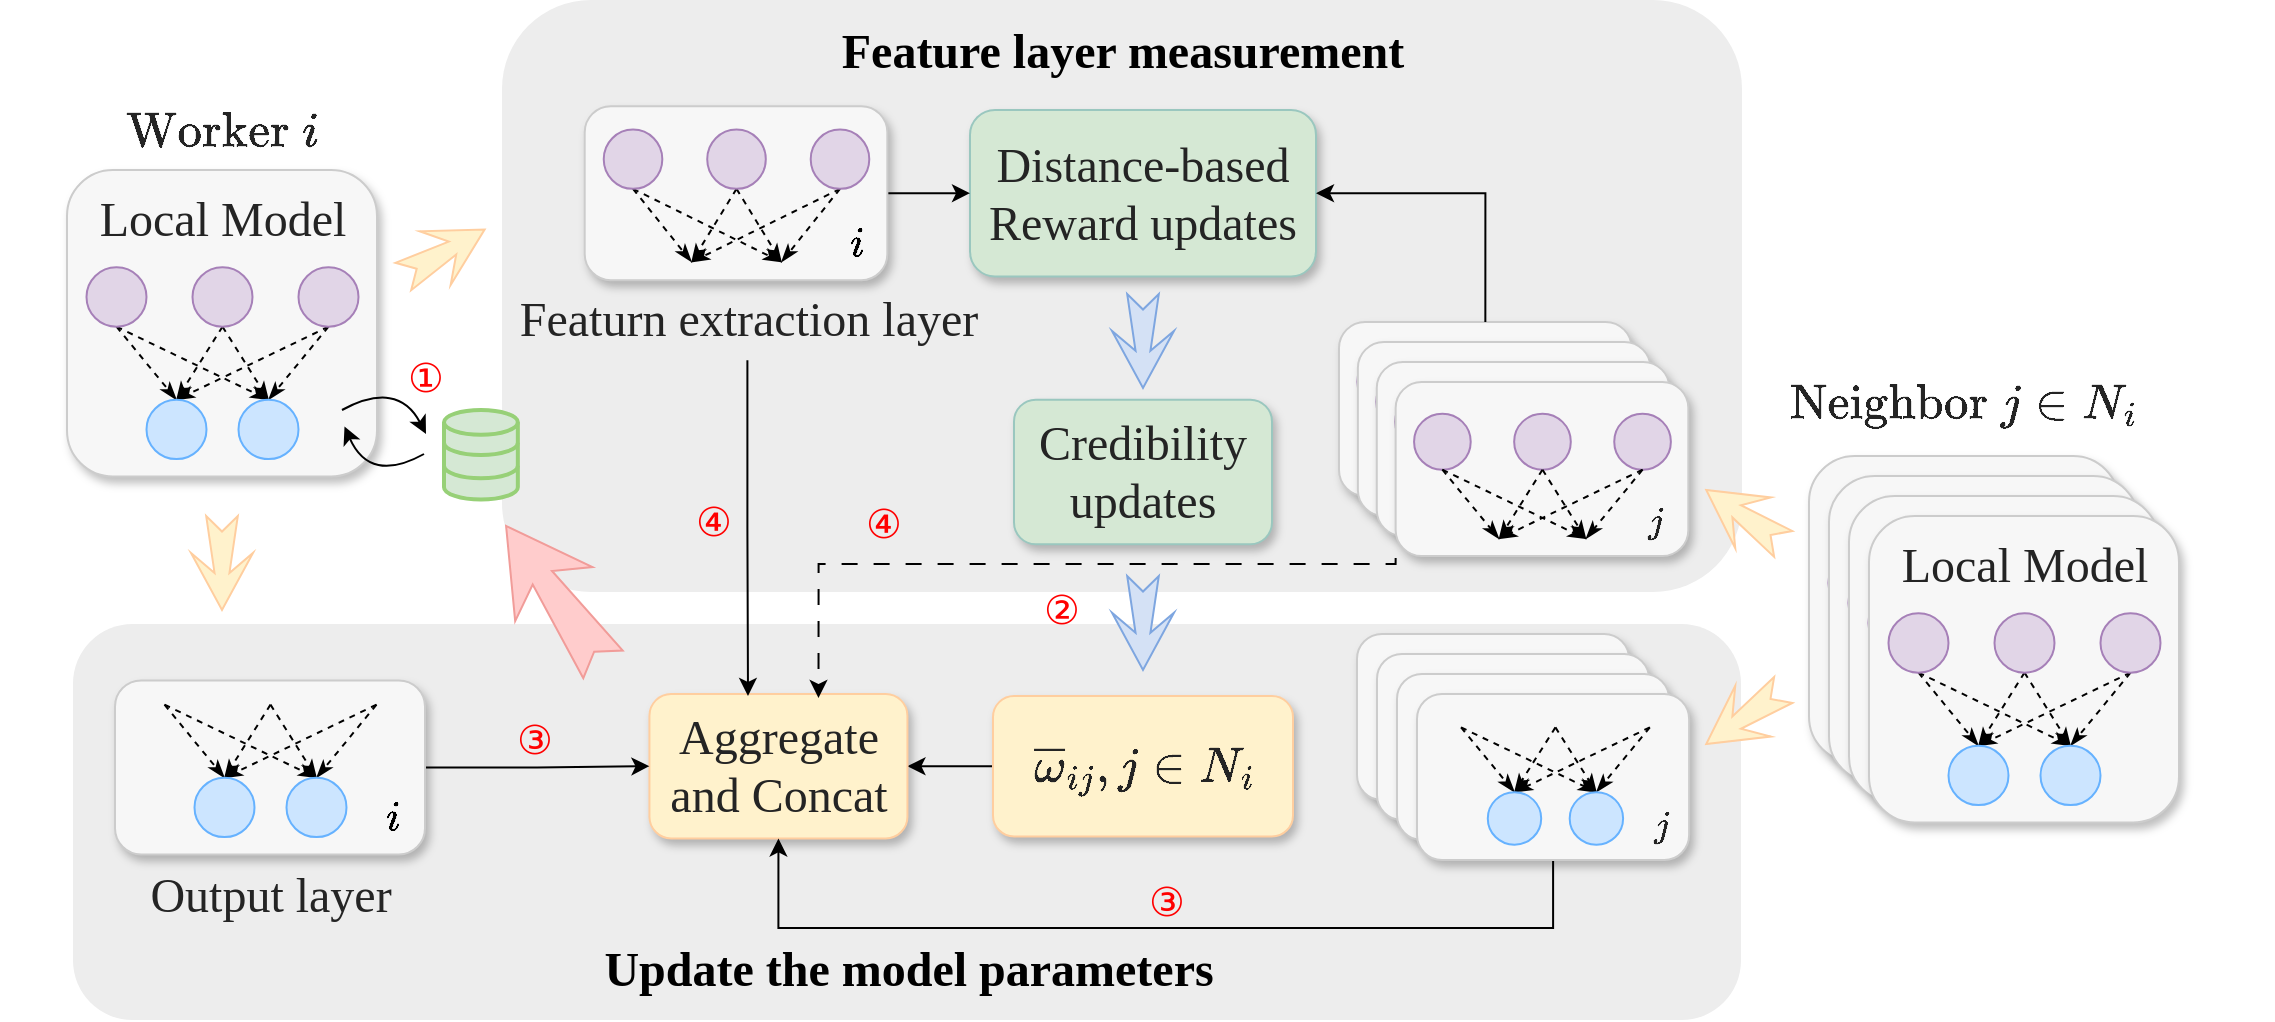 <mxfile version="26.0.6">
  <diagram name="第 1 页" id="l_hmXYmpLsSGW2xiB5yM">
    <mxGraphModel dx="1221" dy="1925" grid="0" gridSize="10" guides="1" tooltips="1" connect="1" arrows="1" fold="1" page="0" pageScale="1" pageWidth="827" pageHeight="1169" math="1" shadow="0">
      <root>
        <mxCell id="0" />
        <mxCell id="1" parent="0" />
        <mxCell id="rH-5OL1kYu_r9igjsGon-614" value="" style="rounded=1;whiteSpace=wrap;html=1;strokeColor=none;strokeWidth=2;fillColor=#EDEDED;" parent="1" vertex="1">
          <mxGeometry x="110.5" y="-732" width="834" height="198" as="geometry" />
        </mxCell>
        <mxCell id="rH-5OL1kYu_r9igjsGon-3" value="" style="rounded=1;whiteSpace=wrap;html=1;strokeColor=none;strokeWidth=1;fillColor=#EDEDED;" parent="1" vertex="1">
          <mxGeometry x="325" y="-1044" width="620" height="296" as="geometry" />
        </mxCell>
        <mxCell id="ipxWhFgHdUj-HXUA2bHc-238" value="Distance-based Reward updates" style="rounded=1;whiteSpace=wrap;html=1;fontSize=24;fontFamily=Times New Roman;fillColor=#D5E8D4;strokeColor=#9AC7BF;fontColor=#242424;shadow=1;" parent="1" vertex="1">
          <mxGeometry x="559" y="-989" width="173" height="83.21" as="geometry" />
        </mxCell>
        <mxCell id="ipxWhFgHdUj-HXUA2bHc-239" value="Credibility updates" style="rounded=1;whiteSpace=wrap;html=1;fontSize=24;fontFamily=Times New Roman;fillColor=#D5E8D4;strokeColor=#9AC7BF;fontColor=#242424;shadow=1;" parent="1" vertex="1">
          <mxGeometry x="581" y="-844.09" width="129" height="72.21" as="geometry" />
        </mxCell>
        <mxCell id="ipxWhFgHdUj-HXUA2bHc-436" value="&lt;font face=&quot;Times New Roman&quot;&gt;&lt;font style=&quot;color: rgb(0, 0, 0);&quot;&gt;Feature layer measurement&lt;/font&gt;&lt;/font&gt;" style="text;html=1;align=center;verticalAlign=middle;resizable=0;points=[];autosize=1;strokeColor=none;fillColor=none;fontSize=24;fontFamily=Comic Sans MS;fontColor=#FF0000;fontStyle=1" parent="1" vertex="1">
          <mxGeometry x="496" y="-1040" width="278" height="43" as="geometry" />
        </mxCell>
        <mxCell id="rH-5OL1kYu_r9igjsGon-516" style="edgeStyle=orthogonalEdgeStyle;rounded=0;orthogonalLoop=1;jettySize=auto;html=1;entryX=1;entryY=0.5;entryDx=0;entryDy=0;" parent="1" source="ipxWhFgHdUj-HXUA2bHc-441" target="rH-5OL1kYu_r9igjsGon-391" edge="1">
          <mxGeometry relative="1" as="geometry" />
        </mxCell>
        <mxCell id="ipxWhFgHdUj-HXUA2bHc-441" value="$$\overline{\omega}_{ij},j\in N_i$$" style="rounded=1;whiteSpace=wrap;html=1;fontSize=24;fontFamily=Times New Roman;fillColor=#FFF2CC;strokeColor=#FFCE9F;fontColor=#242424;shadow=1;" parent="1" vertex="1">
          <mxGeometry x="570.5" y="-696.04" width="150" height="70.28" as="geometry" />
        </mxCell>
        <mxCell id="rH-5OL1kYu_r9igjsGon-233" style="edgeStyle=orthogonalEdgeStyle;rounded=0;orthogonalLoop=1;jettySize=auto;html=1;" parent="1" source="ipxWhFgHdUj-HXUA2bHc-351" target="ipxWhFgHdUj-HXUA2bHc-238" edge="1">
          <mxGeometry relative="1" as="geometry" />
        </mxCell>
        <mxCell id="rH-5OL1kYu_r9igjsGon-391" value="Aggregate and Concat" style="rounded=1;whiteSpace=wrap;html=1;fontSize=24;fontFamily=Times New Roman;fillColor=#FFF2CC;strokeColor=#FFCE9F;fontColor=#242424;shadow=1;" parent="1" vertex="1">
          <mxGeometry x="398.72" y="-697" width="129" height="72.21" as="geometry" />
        </mxCell>
        <mxCell id="rH-5OL1kYu_r9igjsGon-518" value="$$\text{Worker}\ i$$" style="text;html=1;align=center;verticalAlign=middle;resizable=0;points=[];autosize=1;strokeColor=none;fillColor=none;fontSize=24;fontFamily=Times New Roman;container=0;fontColor=#242424;" parent="1" vertex="1">
          <mxGeometry x="74" y="-999.99" width="222" height="41" as="geometry" />
        </mxCell>
        <mxCell id="rH-5OL1kYu_r9igjsGon-521" value="" style="html=1;shadow=0;dashed=0;align=center;verticalAlign=middle;shape=mxgraph.arrows2.stylisedArrow;dy=0.76;dx=18.55;notch=7.74;feather=0.49;rotation=-30;aspect=fixed;fillColor=#FFF2CC;strokeColor=#FFCE9F;fontColor=#242424;" parent="1" vertex="1">
          <mxGeometry x="272.5" y="-932.97" width="46.96" height="30.98" as="geometry" />
        </mxCell>
        <mxCell id="rH-5OL1kYu_r9igjsGon-523" style="edgeStyle=orthogonalEdgeStyle;rounded=0;orthogonalLoop=1;jettySize=auto;html=1;entryX=0;entryY=0.5;entryDx=0;entryDy=0;" parent="1" source="ipxWhFgHdUj-HXUA2bHc-221" target="rH-5OL1kYu_r9igjsGon-391" edge="1">
          <mxGeometry relative="1" as="geometry" />
        </mxCell>
        <mxCell id="rH-5OL1kYu_r9igjsGon-575" value="" style="group" parent="1" vertex="1" connectable="0">
          <mxGeometry x="743.5" y="-883" width="183.88" height="117" as="geometry" />
        </mxCell>
        <mxCell id="rH-5OL1kYu_r9igjsGon-331" value="" style="rounded=1;whiteSpace=wrap;html=1;fillColor=#F7F7F7;strokeColor=#CCCCCC;movable=1;resizable=1;rotatable=1;deletable=1;editable=1;locked=0;connectable=1;fontColor=#242424;container=0;shadow=1;" parent="rH-5OL1kYu_r9igjsGon-575" vertex="1">
          <mxGeometry width="146.352" height="87.0" as="geometry" />
        </mxCell>
        <mxCell id="rH-5OL1kYu_r9igjsGon-332" value="" style="ellipse;whiteSpace=wrap;html=1;fillColor=#E1D5E7;strokeColor=#A680B8;movable=1;resizable=1;rotatable=1;deletable=1;editable=1;locked=0;connectable=1;fontColor=#242424;container=0;" parent="rH-5OL1kYu_r9igjsGon-575" vertex="1">
          <mxGeometry x="109.292" y="15.838" width="28.326" height="28.014" as="geometry" />
        </mxCell>
        <mxCell id="rH-5OL1kYu_r9igjsGon-333" value="" style="ellipse;whiteSpace=wrap;html=1;fillColor=#E1D5E7;strokeColor=#A680B8;movable=1;resizable=1;rotatable=1;deletable=1;editable=1;locked=0;connectable=1;fontColor=#242424;container=0;" parent="rH-5OL1kYu_r9igjsGon-575" vertex="1">
          <mxGeometry x="59.249" y="15.838" width="28.326" height="28.014" as="geometry" />
        </mxCell>
        <mxCell id="rH-5OL1kYu_r9igjsGon-334" value="" style="ellipse;whiteSpace=wrap;html=1;fillColor=#E1D5E7;strokeColor=#A680B8;movable=1;resizable=1;rotatable=1;deletable=1;editable=1;locked=0;connectable=1;fontColor=#242424;container=0;" parent="rH-5OL1kYu_r9igjsGon-575" vertex="1">
          <mxGeometry x="9.206" y="15.838" width="28.326" height="28.014" as="geometry" />
        </mxCell>
        <mxCell id="rH-5OL1kYu_r9igjsGon-335" style="rounded=0;orthogonalLoop=1;jettySize=auto;html=1;exitX=0.5;exitY=1;exitDx=0;exitDy=0;entryX=0.5;entryY=0;entryDx=0;entryDy=0;dashed=1;endArrow=classicThin;endFill=1;movable=1;resizable=1;rotatable=1;deletable=1;editable=1;locked=0;connectable=1;fontColor=#242424;" parent="rH-5OL1kYu_r9igjsGon-575" source="rH-5OL1kYu_r9igjsGon-334" edge="1">
          <mxGeometry relative="1" as="geometry">
            <mxPoint x="51.695" y="78.402" as="targetPoint" />
          </mxGeometry>
        </mxCell>
        <mxCell id="rH-5OL1kYu_r9igjsGon-336" style="rounded=0;orthogonalLoop=1;jettySize=auto;html=1;exitX=0.5;exitY=1;exitDx=0;exitDy=0;entryX=0.5;entryY=0;entryDx=0;entryDy=0;dashed=1;endArrow=classicThin;endFill=1;movable=1;resizable=1;rotatable=1;deletable=1;editable=1;locked=0;connectable=1;fontColor=#242424;" parent="rH-5OL1kYu_r9igjsGon-575" source="rH-5OL1kYu_r9igjsGon-332" edge="1">
          <mxGeometry relative="1" as="geometry">
            <mxPoint x="51.695" y="78.402" as="targetPoint" />
          </mxGeometry>
        </mxCell>
        <mxCell id="rH-5OL1kYu_r9igjsGon-337" style="rounded=0;orthogonalLoop=1;jettySize=auto;html=1;exitX=0.5;exitY=1;exitDx=0;exitDy=0;entryX=0.5;entryY=0;entryDx=0;entryDy=0;dashed=1;endArrow=classicThin;endFill=1;movable=1;resizable=1;rotatable=1;deletable=1;editable=1;locked=0;connectable=1;fontColor=#242424;" parent="rH-5OL1kYu_r9igjsGon-575" source="rH-5OL1kYu_r9igjsGon-333" edge="1">
          <mxGeometry relative="1" as="geometry">
            <mxPoint x="51.695" y="78.402" as="targetPoint" />
          </mxGeometry>
        </mxCell>
        <mxCell id="rH-5OL1kYu_r9igjsGon-338" style="rounded=0;orthogonalLoop=1;jettySize=auto;html=1;exitX=0.5;exitY=1;exitDx=0;exitDy=0;entryX=0.5;entryY=0;entryDx=0;entryDy=0;dashed=1;endArrow=classicThin;endFill=1;movable=1;resizable=1;rotatable=1;deletable=1;editable=1;locked=0;connectable=1;fontColor=#242424;" parent="rH-5OL1kYu_r9igjsGon-575" source="rH-5OL1kYu_r9igjsGon-334" edge="1">
          <mxGeometry relative="1" as="geometry">
            <mxPoint x="95.129" y="78.402" as="targetPoint" />
          </mxGeometry>
        </mxCell>
        <mxCell id="rH-5OL1kYu_r9igjsGon-339" style="rounded=0;orthogonalLoop=1;jettySize=auto;html=1;exitX=0.5;exitY=1;exitDx=0;exitDy=0;entryX=0.5;entryY=0;entryDx=0;entryDy=0;dashed=1;endArrow=classicThin;endFill=1;movable=1;resizable=1;rotatable=1;deletable=1;editable=1;locked=0;connectable=1;fontColor=#242424;" parent="rH-5OL1kYu_r9igjsGon-575" source="rH-5OL1kYu_r9igjsGon-333" edge="1">
          <mxGeometry relative="1" as="geometry">
            <mxPoint x="95.129" y="78.402" as="targetPoint" />
          </mxGeometry>
        </mxCell>
        <mxCell id="rH-5OL1kYu_r9igjsGon-340" style="rounded=0;orthogonalLoop=1;jettySize=auto;html=1;exitX=0.5;exitY=1;exitDx=0;exitDy=0;entryX=0.5;entryY=0;entryDx=0;entryDy=0;dashed=1;endArrow=classicThin;endFill=1;movable=1;resizable=1;rotatable=1;deletable=1;editable=1;locked=0;connectable=1;fontColor=#242424;" parent="rH-5OL1kYu_r9igjsGon-575" source="rH-5OL1kYu_r9igjsGon-332" edge="1">
          <mxGeometry relative="1" as="geometry">
            <mxPoint x="95.129" y="78.402" as="targetPoint" />
          </mxGeometry>
        </mxCell>
        <mxCell id="rH-5OL1kYu_r9igjsGon-542" value="" style="rounded=1;whiteSpace=wrap;html=1;fillColor=#F7F7F7;strokeColor=#CCCCCC;movable=1;resizable=1;rotatable=1;deletable=1;editable=1;locked=0;connectable=1;fontColor=#242424;container=0;shadow=1;" parent="rH-5OL1kYu_r9igjsGon-575" vertex="1">
          <mxGeometry x="9.442" y="10" width="146.352" height="87.0" as="geometry" />
        </mxCell>
        <mxCell id="rH-5OL1kYu_r9igjsGon-543" value="" style="ellipse;whiteSpace=wrap;html=1;fillColor=#E1D5E7;strokeColor=#A680B8;movable=1;resizable=1;rotatable=1;deletable=1;editable=1;locked=0;connectable=1;fontColor=#242424;container=0;" parent="rH-5OL1kYu_r9igjsGon-575" vertex="1">
          <mxGeometry x="118.734" y="25.838" width="28.326" height="28.014" as="geometry" />
        </mxCell>
        <mxCell id="rH-5OL1kYu_r9igjsGon-544" value="" style="ellipse;whiteSpace=wrap;html=1;fillColor=#E1D5E7;strokeColor=#A680B8;movable=1;resizable=1;rotatable=1;deletable=1;editable=1;locked=0;connectable=1;fontColor=#242424;container=0;" parent="rH-5OL1kYu_r9igjsGon-575" vertex="1">
          <mxGeometry x="68.691" y="25.838" width="28.326" height="28.014" as="geometry" />
        </mxCell>
        <mxCell id="rH-5OL1kYu_r9igjsGon-545" value="" style="ellipse;whiteSpace=wrap;html=1;fillColor=#E1D5E7;strokeColor=#A680B8;movable=1;resizable=1;rotatable=1;deletable=1;editable=1;locked=0;connectable=1;fontColor=#242424;container=0;" parent="rH-5OL1kYu_r9igjsGon-575" vertex="1">
          <mxGeometry x="18.648" y="25.838" width="28.326" height="28.014" as="geometry" />
        </mxCell>
        <mxCell id="rH-5OL1kYu_r9igjsGon-546" style="rounded=0;orthogonalLoop=1;jettySize=auto;html=1;exitX=0.5;exitY=1;exitDx=0;exitDy=0;entryX=0.5;entryY=0;entryDx=0;entryDy=0;dashed=1;endArrow=classicThin;endFill=1;movable=1;resizable=1;rotatable=1;deletable=1;editable=1;locked=0;connectable=1;fontColor=#242424;" parent="rH-5OL1kYu_r9igjsGon-575" source="rH-5OL1kYu_r9igjsGon-545" edge="1">
          <mxGeometry relative="1" as="geometry">
            <mxPoint x="61.137" y="88.402" as="targetPoint" />
          </mxGeometry>
        </mxCell>
        <mxCell id="rH-5OL1kYu_r9igjsGon-547" style="rounded=0;orthogonalLoop=1;jettySize=auto;html=1;exitX=0.5;exitY=1;exitDx=0;exitDy=0;entryX=0.5;entryY=0;entryDx=0;entryDy=0;dashed=1;endArrow=classicThin;endFill=1;movable=1;resizable=1;rotatable=1;deletable=1;editable=1;locked=0;connectable=1;fontColor=#242424;" parent="rH-5OL1kYu_r9igjsGon-575" source="rH-5OL1kYu_r9igjsGon-543" edge="1">
          <mxGeometry relative="1" as="geometry">
            <mxPoint x="61.137" y="88.402" as="targetPoint" />
          </mxGeometry>
        </mxCell>
        <mxCell id="rH-5OL1kYu_r9igjsGon-548" style="rounded=0;orthogonalLoop=1;jettySize=auto;html=1;exitX=0.5;exitY=1;exitDx=0;exitDy=0;entryX=0.5;entryY=0;entryDx=0;entryDy=0;dashed=1;endArrow=classicThin;endFill=1;movable=1;resizable=1;rotatable=1;deletable=1;editable=1;locked=0;connectable=1;fontColor=#242424;" parent="rH-5OL1kYu_r9igjsGon-575" source="rH-5OL1kYu_r9igjsGon-544" edge="1">
          <mxGeometry relative="1" as="geometry">
            <mxPoint x="61.137" y="88.402" as="targetPoint" />
          </mxGeometry>
        </mxCell>
        <mxCell id="rH-5OL1kYu_r9igjsGon-549" style="rounded=0;orthogonalLoop=1;jettySize=auto;html=1;exitX=0.5;exitY=1;exitDx=0;exitDy=0;entryX=0.5;entryY=0;entryDx=0;entryDy=0;dashed=1;endArrow=classicThin;endFill=1;movable=1;resizable=1;rotatable=1;deletable=1;editable=1;locked=0;connectable=1;fontColor=#242424;" parent="rH-5OL1kYu_r9igjsGon-575" source="rH-5OL1kYu_r9igjsGon-545" edge="1">
          <mxGeometry relative="1" as="geometry">
            <mxPoint x="104.571" y="88.402" as="targetPoint" />
          </mxGeometry>
        </mxCell>
        <mxCell id="rH-5OL1kYu_r9igjsGon-550" style="rounded=0;orthogonalLoop=1;jettySize=auto;html=1;exitX=0.5;exitY=1;exitDx=0;exitDy=0;entryX=0.5;entryY=0;entryDx=0;entryDy=0;dashed=1;endArrow=classicThin;endFill=1;movable=1;resizable=1;rotatable=1;deletable=1;editable=1;locked=0;connectable=1;fontColor=#242424;" parent="rH-5OL1kYu_r9igjsGon-575" source="rH-5OL1kYu_r9igjsGon-544" edge="1">
          <mxGeometry relative="1" as="geometry">
            <mxPoint x="104.571" y="88.402" as="targetPoint" />
          </mxGeometry>
        </mxCell>
        <mxCell id="rH-5OL1kYu_r9igjsGon-551" style="rounded=0;orthogonalLoop=1;jettySize=auto;html=1;exitX=0.5;exitY=1;exitDx=0;exitDy=0;entryX=0.5;entryY=0;entryDx=0;entryDy=0;dashed=1;endArrow=classicThin;endFill=1;movable=1;resizable=1;rotatable=1;deletable=1;editable=1;locked=0;connectable=1;fontColor=#242424;" parent="rH-5OL1kYu_r9igjsGon-575" source="rH-5OL1kYu_r9igjsGon-543" edge="1">
          <mxGeometry relative="1" as="geometry">
            <mxPoint x="104.571" y="88.402" as="targetPoint" />
          </mxGeometry>
        </mxCell>
        <mxCell id="rH-5OL1kYu_r9igjsGon-553" value="" style="rounded=1;whiteSpace=wrap;html=1;fillColor=#F7F7F7;strokeColor=#CCCCCC;movable=1;resizable=1;rotatable=1;deletable=1;editable=1;locked=0;connectable=1;fontColor=#242424;container=0;shadow=1;" parent="rH-5OL1kYu_r9igjsGon-575" vertex="1">
          <mxGeometry x="18.884" y="20" width="146.352" height="87.0" as="geometry" />
        </mxCell>
        <mxCell id="rH-5OL1kYu_r9igjsGon-554" value="" style="ellipse;whiteSpace=wrap;html=1;fillColor=#E1D5E7;strokeColor=#A680B8;movable=1;resizable=1;rotatable=1;deletable=1;editable=1;locked=0;connectable=1;fontColor=#242424;container=0;" parent="rH-5OL1kYu_r9igjsGon-575" vertex="1">
          <mxGeometry x="128.176" y="35.838" width="28.326" height="28.014" as="geometry" />
        </mxCell>
        <mxCell id="rH-5OL1kYu_r9igjsGon-555" value="" style="ellipse;whiteSpace=wrap;html=1;fillColor=#E1D5E7;strokeColor=#A680B8;movable=1;resizable=1;rotatable=1;deletable=1;editable=1;locked=0;connectable=1;fontColor=#242424;container=0;" parent="rH-5OL1kYu_r9igjsGon-575" vertex="1">
          <mxGeometry x="78.133" y="35.838" width="28.326" height="28.014" as="geometry" />
        </mxCell>
        <mxCell id="rH-5OL1kYu_r9igjsGon-556" value="" style="ellipse;whiteSpace=wrap;html=1;fillColor=#E1D5E7;strokeColor=#A680B8;movable=1;resizable=1;rotatable=1;deletable=1;editable=1;locked=0;connectable=1;fontColor=#242424;container=0;" parent="rH-5OL1kYu_r9igjsGon-575" vertex="1">
          <mxGeometry x="28.09" y="35.838" width="28.326" height="28.014" as="geometry" />
        </mxCell>
        <mxCell id="rH-5OL1kYu_r9igjsGon-557" style="rounded=0;orthogonalLoop=1;jettySize=auto;html=1;exitX=0.5;exitY=1;exitDx=0;exitDy=0;entryX=0.5;entryY=0;entryDx=0;entryDy=0;dashed=1;endArrow=classicThin;endFill=1;movable=1;resizable=1;rotatable=1;deletable=1;editable=1;locked=0;connectable=1;fontColor=#242424;" parent="rH-5OL1kYu_r9igjsGon-575" source="rH-5OL1kYu_r9igjsGon-556" edge="1">
          <mxGeometry relative="1" as="geometry">
            <mxPoint x="70.58" y="98.402" as="targetPoint" />
          </mxGeometry>
        </mxCell>
        <mxCell id="rH-5OL1kYu_r9igjsGon-558" style="rounded=0;orthogonalLoop=1;jettySize=auto;html=1;exitX=0.5;exitY=1;exitDx=0;exitDy=0;entryX=0.5;entryY=0;entryDx=0;entryDy=0;dashed=1;endArrow=classicThin;endFill=1;movable=1;resizable=1;rotatable=1;deletable=1;editable=1;locked=0;connectable=1;fontColor=#242424;" parent="rH-5OL1kYu_r9igjsGon-575" source="rH-5OL1kYu_r9igjsGon-554" edge="1">
          <mxGeometry relative="1" as="geometry">
            <mxPoint x="70.58" y="98.402" as="targetPoint" />
          </mxGeometry>
        </mxCell>
        <mxCell id="rH-5OL1kYu_r9igjsGon-559" style="rounded=0;orthogonalLoop=1;jettySize=auto;html=1;exitX=0.5;exitY=1;exitDx=0;exitDy=0;entryX=0.5;entryY=0;entryDx=0;entryDy=0;dashed=1;endArrow=classicThin;endFill=1;movable=1;resizable=1;rotatable=1;deletable=1;editable=1;locked=0;connectable=1;fontColor=#242424;" parent="rH-5OL1kYu_r9igjsGon-575" source="rH-5OL1kYu_r9igjsGon-555" edge="1">
          <mxGeometry relative="1" as="geometry">
            <mxPoint x="70.58" y="98.402" as="targetPoint" />
          </mxGeometry>
        </mxCell>
        <mxCell id="rH-5OL1kYu_r9igjsGon-560" style="rounded=0;orthogonalLoop=1;jettySize=auto;html=1;exitX=0.5;exitY=1;exitDx=0;exitDy=0;entryX=0.5;entryY=0;entryDx=0;entryDy=0;dashed=1;endArrow=classicThin;endFill=1;movable=1;resizable=1;rotatable=1;deletable=1;editable=1;locked=0;connectable=1;fontColor=#242424;" parent="rH-5OL1kYu_r9igjsGon-575" source="rH-5OL1kYu_r9igjsGon-556" edge="1">
          <mxGeometry relative="1" as="geometry">
            <mxPoint x="114.013" y="98.402" as="targetPoint" />
          </mxGeometry>
        </mxCell>
        <mxCell id="rH-5OL1kYu_r9igjsGon-561" style="rounded=0;orthogonalLoop=1;jettySize=auto;html=1;exitX=0.5;exitY=1;exitDx=0;exitDy=0;entryX=0.5;entryY=0;entryDx=0;entryDy=0;dashed=1;endArrow=classicThin;endFill=1;movable=1;resizable=1;rotatable=1;deletable=1;editable=1;locked=0;connectable=1;fontColor=#242424;" parent="rH-5OL1kYu_r9igjsGon-575" source="rH-5OL1kYu_r9igjsGon-555" edge="1">
          <mxGeometry relative="1" as="geometry">
            <mxPoint x="114.013" y="98.402" as="targetPoint" />
          </mxGeometry>
        </mxCell>
        <mxCell id="rH-5OL1kYu_r9igjsGon-562" style="rounded=0;orthogonalLoop=1;jettySize=auto;html=1;exitX=0.5;exitY=1;exitDx=0;exitDy=0;entryX=0.5;entryY=0;entryDx=0;entryDy=0;dashed=1;endArrow=classicThin;endFill=1;movable=1;resizable=1;rotatable=1;deletable=1;editable=1;locked=0;connectable=1;fontColor=#242424;" parent="rH-5OL1kYu_r9igjsGon-575" source="rH-5OL1kYu_r9igjsGon-554" edge="1">
          <mxGeometry relative="1" as="geometry">
            <mxPoint x="114.013" y="98.402" as="targetPoint" />
          </mxGeometry>
        </mxCell>
        <mxCell id="rH-5OL1kYu_r9igjsGon-564" value="" style="rounded=1;whiteSpace=wrap;html=1;fillColor=#F7F7F7;strokeColor=#CCCCCC;movable=1;resizable=1;rotatable=1;deletable=1;editable=1;locked=0;connectable=1;fontColor=#242424;container=0;shadow=1;" parent="rH-5OL1kYu_r9igjsGon-575" vertex="1">
          <mxGeometry x="28.326" y="30" width="146.352" height="87.0" as="geometry" />
        </mxCell>
        <mxCell id="rH-5OL1kYu_r9igjsGon-565" value="" style="ellipse;whiteSpace=wrap;html=1;fillColor=#E1D5E7;strokeColor=#A680B8;movable=1;resizable=1;rotatable=1;deletable=1;editable=1;locked=0;connectable=1;fontColor=#242424;container=0;" parent="rH-5OL1kYu_r9igjsGon-575" vertex="1">
          <mxGeometry x="137.618" y="45.838" width="28.326" height="28.014" as="geometry" />
        </mxCell>
        <mxCell id="rH-5OL1kYu_r9igjsGon-566" value="" style="ellipse;whiteSpace=wrap;html=1;fillColor=#E1D5E7;strokeColor=#A680B8;movable=1;resizable=1;rotatable=1;deletable=1;editable=1;locked=0;connectable=1;fontColor=#242424;container=0;" parent="rH-5OL1kYu_r9igjsGon-575" vertex="1">
          <mxGeometry x="87.575" y="45.838" width="28.326" height="28.014" as="geometry" />
        </mxCell>
        <mxCell id="rH-5OL1kYu_r9igjsGon-567" value="" style="ellipse;whiteSpace=wrap;html=1;fillColor=#E1D5E7;strokeColor=#A680B8;movable=1;resizable=1;rotatable=1;deletable=1;editable=1;locked=0;connectable=1;fontColor=#242424;container=0;" parent="rH-5OL1kYu_r9igjsGon-575" vertex="1">
          <mxGeometry x="37.532" y="45.838" width="28.326" height="28.014" as="geometry" />
        </mxCell>
        <mxCell id="rH-5OL1kYu_r9igjsGon-568" style="rounded=0;orthogonalLoop=1;jettySize=auto;html=1;exitX=0.5;exitY=1;exitDx=0;exitDy=0;entryX=0.5;entryY=0;entryDx=0;entryDy=0;dashed=1;endArrow=classicThin;endFill=1;movable=1;resizable=1;rotatable=1;deletable=1;editable=1;locked=0;connectable=1;fontColor=#242424;" parent="rH-5OL1kYu_r9igjsGon-575" source="rH-5OL1kYu_r9igjsGon-567" edge="1">
          <mxGeometry relative="1" as="geometry">
            <mxPoint x="80.022" y="108.402" as="targetPoint" />
          </mxGeometry>
        </mxCell>
        <mxCell id="rH-5OL1kYu_r9igjsGon-569" style="rounded=0;orthogonalLoop=1;jettySize=auto;html=1;exitX=0.5;exitY=1;exitDx=0;exitDy=0;entryX=0.5;entryY=0;entryDx=0;entryDy=0;dashed=1;endArrow=classicThin;endFill=1;movable=1;resizable=1;rotatable=1;deletable=1;editable=1;locked=0;connectable=1;fontColor=#242424;" parent="rH-5OL1kYu_r9igjsGon-575" source="rH-5OL1kYu_r9igjsGon-565" edge="1">
          <mxGeometry relative="1" as="geometry">
            <mxPoint x="80.022" y="108.402" as="targetPoint" />
          </mxGeometry>
        </mxCell>
        <mxCell id="rH-5OL1kYu_r9igjsGon-570" style="rounded=0;orthogonalLoop=1;jettySize=auto;html=1;exitX=0.5;exitY=1;exitDx=0;exitDy=0;entryX=0.5;entryY=0;entryDx=0;entryDy=0;dashed=1;endArrow=classicThin;endFill=1;movable=1;resizable=1;rotatable=1;deletable=1;editable=1;locked=0;connectable=1;fontColor=#242424;" parent="rH-5OL1kYu_r9igjsGon-575" source="rH-5OL1kYu_r9igjsGon-566" edge="1">
          <mxGeometry relative="1" as="geometry">
            <mxPoint x="80.022" y="108.402" as="targetPoint" />
          </mxGeometry>
        </mxCell>
        <mxCell id="rH-5OL1kYu_r9igjsGon-571" style="rounded=0;orthogonalLoop=1;jettySize=auto;html=1;exitX=0.5;exitY=1;exitDx=0;exitDy=0;entryX=0.5;entryY=0;entryDx=0;entryDy=0;dashed=1;endArrow=classicThin;endFill=1;movable=1;resizable=1;rotatable=1;deletable=1;editable=1;locked=0;connectable=1;fontColor=#242424;" parent="rH-5OL1kYu_r9igjsGon-575" source="rH-5OL1kYu_r9igjsGon-567" edge="1">
          <mxGeometry relative="1" as="geometry">
            <mxPoint x="123.455" y="108.402" as="targetPoint" />
          </mxGeometry>
        </mxCell>
        <mxCell id="rH-5OL1kYu_r9igjsGon-572" style="rounded=0;orthogonalLoop=1;jettySize=auto;html=1;exitX=0.5;exitY=1;exitDx=0;exitDy=0;entryX=0.5;entryY=0;entryDx=0;entryDy=0;dashed=1;endArrow=classicThin;endFill=1;movable=1;resizable=1;rotatable=1;deletable=1;editable=1;locked=0;connectable=1;fontColor=#242424;" parent="rH-5OL1kYu_r9igjsGon-575" source="rH-5OL1kYu_r9igjsGon-566" edge="1">
          <mxGeometry relative="1" as="geometry">
            <mxPoint x="123.455" y="108.402" as="targetPoint" />
          </mxGeometry>
        </mxCell>
        <mxCell id="rH-5OL1kYu_r9igjsGon-573" style="rounded=0;orthogonalLoop=1;jettySize=auto;html=1;exitX=0.5;exitY=1;exitDx=0;exitDy=0;entryX=0.5;entryY=0;entryDx=0;entryDy=0;dashed=1;endArrow=classicThin;endFill=1;movable=1;resizable=1;rotatable=1;deletable=1;editable=1;locked=0;connectable=1;fontColor=#242424;" parent="rH-5OL1kYu_r9igjsGon-575" source="rH-5OL1kYu_r9igjsGon-565" edge="1">
          <mxGeometry relative="1" as="geometry">
            <mxPoint x="123.455" y="108.402" as="targetPoint" />
          </mxGeometry>
        </mxCell>
        <mxCell id="rH-5OL1kYu_r9igjsGon-237" value="$$j$$" style="text;html=1;align=center;verticalAlign=middle;resizable=0;points=[];autosize=1;strokeColor=none;fillColor=none;fontSize=18;fontFamily=Times New Roman;container=0;fontColor=#242424;" parent="rH-5OL1kYu_r9igjsGon-575" vertex="1">
          <mxGeometry x="128.172" y="82.999" width="59" height="34" as="geometry" />
        </mxCell>
        <mxCell id="rH-5OL1kYu_r9igjsGon-612" value="" style="group" parent="1" vertex="1" connectable="0">
          <mxGeometry x="131.5" y="-748" width="169.09" height="131.21" as="geometry" />
        </mxCell>
        <mxCell id="rH-5OL1kYu_r9igjsGon-218" value="" style="group" parent="rH-5OL1kYu_r9igjsGon-612" vertex="1" connectable="0">
          <mxGeometry width="155" height="131.21" as="geometry" />
        </mxCell>
        <mxCell id="ipxWhFgHdUj-HXUA2bHc-221" value="" style="rounded=1;whiteSpace=wrap;html=1;fillColor=#F7F7F7;strokeColor=#CCCCCC;movable=1;resizable=1;rotatable=1;deletable=1;editable=1;locked=0;connectable=1;container=0;fontColor=#242424;shadow=1;" parent="rH-5OL1kYu_r9igjsGon-218" vertex="1">
          <mxGeometry y="44.21" width="155" height="87" as="geometry" />
        </mxCell>
        <mxCell id="ipxWhFgHdUj-HXUA2bHc-301" style="rounded=0;orthogonalLoop=1;jettySize=auto;html=1;exitX=0.5;exitY=1;exitDx=0;exitDy=0;entryX=0.5;entryY=0;entryDx=0;entryDy=0;dashed=1;endArrow=classicThin;endFill=1;movable=1;resizable=1;rotatable=1;deletable=1;editable=1;locked=0;connectable=1;fontColor=#242424;" parent="rH-5OL1kYu_r9igjsGon-218" target="ipxWhFgHdUj-HXUA2bHc-307" edge="1">
          <mxGeometry relative="1" as="geometry">
            <mxPoint x="24.75" y="56.325" as="sourcePoint" />
          </mxGeometry>
        </mxCell>
        <mxCell id="ipxWhFgHdUj-HXUA2bHc-302" style="rounded=0;orthogonalLoop=1;jettySize=auto;html=1;exitX=0.5;exitY=1;exitDx=0;exitDy=0;entryX=0.5;entryY=0;entryDx=0;entryDy=0;dashed=1;endArrow=classicThin;endFill=1;movable=1;resizable=1;rotatable=1;deletable=1;editable=1;locked=0;connectable=1;fontColor=#242424;" parent="rH-5OL1kYu_r9igjsGon-218" target="ipxWhFgHdUj-HXUA2bHc-308" edge="1">
          <mxGeometry relative="1" as="geometry">
            <mxPoint x="24.75" y="56.325" as="sourcePoint" />
          </mxGeometry>
        </mxCell>
        <mxCell id="ipxWhFgHdUj-HXUA2bHc-303" style="rounded=0;orthogonalLoop=1;jettySize=auto;html=1;exitX=0.5;exitY=1;exitDx=0;exitDy=0;entryX=0.5;entryY=0;entryDx=0;entryDy=0;dashed=1;endArrow=classicThin;endFill=1;movable=1;resizable=1;rotatable=1;deletable=1;editable=1;locked=0;connectable=1;fontColor=#242424;" parent="rH-5OL1kYu_r9igjsGon-218" target="ipxWhFgHdUj-HXUA2bHc-307" edge="1">
          <mxGeometry relative="1" as="geometry">
            <mxPoint x="77.75" y="56.325" as="sourcePoint" />
          </mxGeometry>
        </mxCell>
        <mxCell id="ipxWhFgHdUj-HXUA2bHc-304" style="rounded=0;orthogonalLoop=1;jettySize=auto;html=1;exitX=0.5;exitY=1;exitDx=0;exitDy=0;entryX=0.5;entryY=0;entryDx=0;entryDy=0;dashed=1;endArrow=classicThin;endFill=1;movable=1;resizable=1;rotatable=1;deletable=1;editable=1;locked=0;connectable=1;fontColor=#242424;" parent="rH-5OL1kYu_r9igjsGon-218" target="ipxWhFgHdUj-HXUA2bHc-308" edge="1">
          <mxGeometry relative="1" as="geometry">
            <mxPoint x="77.75" y="56.325" as="sourcePoint" />
          </mxGeometry>
        </mxCell>
        <mxCell id="ipxWhFgHdUj-HXUA2bHc-305" style="rounded=0;orthogonalLoop=1;jettySize=auto;html=1;exitX=0.5;exitY=1;exitDx=0;exitDy=0;entryX=0.5;entryY=0;entryDx=0;entryDy=0;dashed=1;endArrow=classicThin;endFill=1;movable=1;resizable=1;rotatable=1;deletable=1;editable=1;locked=0;connectable=1;fontColor=#242424;" parent="rH-5OL1kYu_r9igjsGon-218" target="ipxWhFgHdUj-HXUA2bHc-307" edge="1">
          <mxGeometry relative="1" as="geometry">
            <mxPoint x="130.75" y="56.325" as="sourcePoint" />
          </mxGeometry>
        </mxCell>
        <mxCell id="ipxWhFgHdUj-HXUA2bHc-306" style="rounded=0;orthogonalLoop=1;jettySize=auto;html=1;exitX=0.5;exitY=1;exitDx=0;exitDy=0;entryX=0.5;entryY=0;entryDx=0;entryDy=0;dashed=1;endArrow=classicThin;endFill=1;movable=1;resizable=1;rotatable=1;deletable=1;editable=1;locked=0;connectable=1;fontColor=#242424;" parent="rH-5OL1kYu_r9igjsGon-218" target="ipxWhFgHdUj-HXUA2bHc-308" edge="1">
          <mxGeometry relative="1" as="geometry">
            <mxPoint x="130.75" y="56.325" as="sourcePoint" />
          </mxGeometry>
        </mxCell>
        <mxCell id="ipxWhFgHdUj-HXUA2bHc-307" value="" style="ellipse;whiteSpace=wrap;html=1;fillColor=#CCE5FF;strokeColor=#66B2FF;movable=1;resizable=1;rotatable=1;deletable=1;editable=1;locked=0;connectable=1;container=0;fontColor=#242424;" parent="rH-5OL1kYu_r9igjsGon-218" vertex="1">
          <mxGeometry x="39.75" y="92.898" width="30" height="29.654" as="geometry" />
        </mxCell>
        <mxCell id="ipxWhFgHdUj-HXUA2bHc-308" value="" style="ellipse;whiteSpace=wrap;html=1;fillColor=#CCE5FF;strokeColor=#66B2FF;movable=1;resizable=1;rotatable=1;deletable=1;editable=1;locked=0;connectable=1;container=0;fontColor=#242424;" parent="rH-5OL1kYu_r9igjsGon-218" vertex="1">
          <mxGeometry x="85.75" y="92.898" width="30" height="29.654" as="geometry" />
        </mxCell>
        <mxCell id="rH-5OL1kYu_r9igjsGon-577" value="$$i$$" style="text;html=1;align=center;verticalAlign=middle;resizable=0;points=[];autosize=1;strokeColor=none;fillColor=none;fontSize=18;" parent="rH-5OL1kYu_r9igjsGon-612" vertex="1">
          <mxGeometry x="107.09" y="97.21" width="62" height="34" as="geometry" />
        </mxCell>
        <mxCell id="rH-5OL1kYu_r9igjsGon-613" style="edgeStyle=orthogonalEdgeStyle;rounded=0;orthogonalLoop=1;jettySize=auto;html=1;entryX=0.5;entryY=1;entryDx=0;entryDy=0;" parent="1" source="rH-5OL1kYu_r9igjsGon-601" target="rH-5OL1kYu_r9igjsGon-391" edge="1">
          <mxGeometry relative="1" as="geometry">
            <Array as="points">
              <mxPoint x="851" y="-580" />
              <mxPoint x="463" y="-580" />
            </Array>
          </mxGeometry>
        </mxCell>
        <mxCell id="rH-5OL1kYu_r9igjsGon-520" value="" style="html=1;shadow=0;dashed=0;align=center;verticalAlign=middle;shape=mxgraph.arrows2.stylisedArrow;dy=0.76;dx=18.55;notch=7.74;feather=0.49;rotation=90;aspect=fixed;fillColor=#FFF2CC;strokeColor=#FFCE9F;fontColor=#242424;" parent="1" vertex="1">
          <mxGeometry x="161.52" y="-777.97" width="46.96" height="30.98" as="geometry" />
        </mxCell>
        <mxCell id="rH-5OL1kYu_r9igjsGon-615" value="&lt;font face=&quot;Times New Roman&quot;&gt;Update the model parameters&lt;/font&gt;" style="text;html=1;align=center;verticalAlign=middle;resizable=0;points=[];autosize=1;strokeColor=none;fillColor=none;fontSize=24;fontFamily=Comic Sans MS;fontColor=#000000;fontStyle=1" parent="1" vertex="1">
          <mxGeometry x="377.5" y="-581" width="300" height="43" as="geometry" />
        </mxCell>
        <mxCell id="rH-5OL1kYu_r9igjsGon-684" style="edgeStyle=orthogonalEdgeStyle;rounded=0;orthogonalLoop=1;jettySize=auto;html=1;entryX=1;entryY=0.5;entryDx=0;entryDy=0;exitX=0.5;exitY=0;exitDx=0;exitDy=0;" parent="1" source="rH-5OL1kYu_r9igjsGon-331" target="ipxWhFgHdUj-HXUA2bHc-238" edge="1">
          <mxGeometry relative="1" as="geometry" />
        </mxCell>
        <mxCell id="rH-5OL1kYu_r9igjsGon-685" style="edgeStyle=orthogonalEdgeStyle;rounded=0;orthogonalLoop=1;jettySize=auto;html=1;exitX=0;exitY=1;exitDx=0;exitDy=0;entryX=0.75;entryY=0;entryDx=0;entryDy=0;dashed=1;dashPattern=8 8;" parent="1" edge="1">
          <mxGeometry relative="1" as="geometry">
            <mxPoint x="771.826" y="-765" as="sourcePoint" />
            <mxPoint x="483.25" y="-695" as="targetPoint" />
            <Array as="points">
              <mxPoint x="772" y="-762" />
              <mxPoint x="483" y="-762" />
            </Array>
          </mxGeometry>
        </mxCell>
        <mxCell id="rH-5OL1kYu_r9igjsGon-686" value="" style="html=1;shadow=0;dashed=0;align=center;verticalAlign=middle;shape=mxgraph.arrows2.stylisedArrow;dy=0.76;dx=18.55;notch=7.74;feather=0.49;rotation=90;aspect=fixed;fillColor=#D4E1F5;strokeColor=#7EA6E0;fontColor=#242424;" parent="1" vertex="1">
          <mxGeometry x="622.02" y="-888.98" width="46.96" height="30.98" as="geometry" />
        </mxCell>
        <mxCell id="rH-5OL1kYu_r9igjsGon-688" value="" style="html=1;shadow=0;dashed=0;align=center;verticalAlign=middle;shape=mxgraph.arrows2.stylisedArrow;dy=0.76;dx=18.55;notch=7.74;feather=0.49;rotation=90;aspect=fixed;fillColor=#D4E1F5;strokeColor=#7EA6E0;fontColor=#242424;" parent="1" vertex="1">
          <mxGeometry x="622.02" y="-748" width="46.96" height="30.98" as="geometry" />
        </mxCell>
        <mxCell id="ipxWhFgHdUj-HXUA2bHc-351" value="" style="rounded=1;whiteSpace=wrap;html=1;fillColor=#F7F7F7;strokeColor=#CCCCCC;movable=1;resizable=1;rotatable=1;deletable=1;editable=1;locked=0;connectable=1;fontColor=#242424;textShadow=0;labelBorderColor=none;shadow=1;" parent="1" vertex="1">
          <mxGeometry x="366.35" y="-990.89" width="151.327" height="87" as="geometry" />
        </mxCell>
        <mxCell id="ipxWhFgHdUj-HXUA2bHc-352" style="rounded=0;orthogonalLoop=1;jettySize=auto;html=1;exitX=0.5;exitY=1;exitDx=0;exitDy=0;entryX=0.5;entryY=0;entryDx=0;entryDy=0;dashed=1;endArrow=classicThin;endFill=1;movable=1;resizable=1;rotatable=1;deletable=1;editable=1;locked=0;connectable=1;fontColor=#242424;" parent="1" source="ipxWhFgHdUj-HXUA2bHc-354" edge="1">
          <mxGeometry relative="1" as="geometry">
            <mxPoint x="419.802" y="-912.992" as="targetPoint" />
          </mxGeometry>
        </mxCell>
        <mxCell id="ipxWhFgHdUj-HXUA2bHc-353" style="rounded=0;orthogonalLoop=1;jettySize=auto;html=1;exitX=0.5;exitY=1;exitDx=0;exitDy=0;entryX=0.5;entryY=0;entryDx=0;entryDy=0;dashed=1;endArrow=classicThin;endFill=1;movable=1;resizable=1;rotatable=1;deletable=1;editable=1;locked=0;connectable=1;fontColor=#242424;" parent="1" source="ipxWhFgHdUj-HXUA2bHc-354" edge="1">
          <mxGeometry relative="1" as="geometry">
            <mxPoint x="464.712" y="-912.992" as="targetPoint" />
          </mxGeometry>
        </mxCell>
        <mxCell id="ipxWhFgHdUj-HXUA2bHc-354" value="" style="ellipse;whiteSpace=wrap;html=1;fillColor=#E1D5E7;strokeColor=#A680B8;movable=1;resizable=1;rotatable=1;deletable=1;editable=1;locked=0;connectable=1;fontColor=#242424;" parent="1" vertex="1">
          <mxGeometry x="375.869" y="-979.22" width="29.289" height="29.654" as="geometry" />
        </mxCell>
        <mxCell id="ipxWhFgHdUj-HXUA2bHc-355" style="rounded=0;orthogonalLoop=1;jettySize=auto;html=1;exitX=0.5;exitY=1;exitDx=0;exitDy=0;entryX=0.5;entryY=0;entryDx=0;entryDy=0;dashed=1;endArrow=classicThin;endFill=1;movable=1;resizable=1;rotatable=1;deletable=1;editable=1;locked=0;connectable=1;fontColor=#242424;" parent="1" source="ipxWhFgHdUj-HXUA2bHc-357" edge="1">
          <mxGeometry relative="1" as="geometry">
            <mxPoint x="419.802" y="-912.992" as="targetPoint" />
          </mxGeometry>
        </mxCell>
        <mxCell id="ipxWhFgHdUj-HXUA2bHc-356" style="rounded=0;orthogonalLoop=1;jettySize=auto;html=1;exitX=0.5;exitY=1;exitDx=0;exitDy=0;entryX=0.5;entryY=0;entryDx=0;entryDy=0;dashed=1;endArrow=classicThin;endFill=1;movable=1;resizable=1;rotatable=1;deletable=1;editable=1;locked=0;connectable=1;fontColor=#242424;" parent="1" source="ipxWhFgHdUj-HXUA2bHc-357" edge="1">
          <mxGeometry relative="1" as="geometry">
            <mxPoint x="464.712" y="-912.992" as="targetPoint" />
          </mxGeometry>
        </mxCell>
        <mxCell id="ipxWhFgHdUj-HXUA2bHc-357" value="" style="ellipse;whiteSpace=wrap;html=1;fillColor=#E1D5E7;strokeColor=#A680B8;movable=1;resizable=1;rotatable=1;deletable=1;editable=1;locked=0;connectable=1;fontColor=#242424;" parent="1" vertex="1">
          <mxGeometry x="427.613" y="-979.22" width="29.289" height="29.654" as="geometry" />
        </mxCell>
        <mxCell id="ipxWhFgHdUj-HXUA2bHc-358" style="rounded=0;orthogonalLoop=1;jettySize=auto;html=1;exitX=0.5;exitY=1;exitDx=0;exitDy=0;entryX=0.5;entryY=0;entryDx=0;entryDy=0;dashed=1;endArrow=classicThin;endFill=1;movable=1;resizable=1;rotatable=1;deletable=1;editable=1;locked=0;connectable=1;fontColor=#242424;" parent="1" source="ipxWhFgHdUj-HXUA2bHc-360" edge="1">
          <mxGeometry relative="1" as="geometry">
            <mxPoint x="419.802" y="-912.992" as="targetPoint" />
          </mxGeometry>
        </mxCell>
        <mxCell id="ipxWhFgHdUj-HXUA2bHc-359" style="rounded=0;orthogonalLoop=1;jettySize=auto;html=1;exitX=0.5;exitY=1;exitDx=0;exitDy=0;entryX=0.5;entryY=0;entryDx=0;entryDy=0;dashed=1;endArrow=classicThin;endFill=1;movable=1;resizable=1;rotatable=1;deletable=1;editable=1;locked=0;connectable=1;fontColor=#242424;" parent="1" source="ipxWhFgHdUj-HXUA2bHc-360" edge="1">
          <mxGeometry relative="1" as="geometry">
            <mxPoint x="464.712" y="-912.992" as="targetPoint" />
          </mxGeometry>
        </mxCell>
        <mxCell id="ipxWhFgHdUj-HXUA2bHc-360" value="" style="ellipse;whiteSpace=wrap;html=1;fillColor=#E1D5E7;strokeColor=#A680B8;movable=1;resizable=1;rotatable=1;deletable=1;editable=1;locked=0;connectable=1;fontColor=#242424;" parent="1" vertex="1">
          <mxGeometry x="479.357" y="-979.22" width="29.289" height="29.654" as="geometry" />
        </mxCell>
        <mxCell id="rH-5OL1kYu_r9igjsGon-522" value="$$i$$" style="text;html=1;align=center;verticalAlign=middle;resizable=0;points=[];autosize=1;strokeColor=none;fillColor=none;fontSize=18;" parent="1" vertex="1">
          <mxGeometry x="470.599" y="-937.89" width="62" height="34" as="geometry" />
        </mxCell>
        <mxCell id="rH-5OL1kYu_r9igjsGon-462" value="" style="rounded=1;whiteSpace=wrap;html=1;fillColor=#F7F7F7;strokeColor=#CCCCCC;movable=1;resizable=1;rotatable=1;deletable=1;editable=1;locked=0;connectable=1;fontColor=#242424;container=0;shadow=1;glass=0;" parent="1" vertex="1">
          <mxGeometry x="752.5" y="-727" width="136.056" height="83" as="geometry" />
        </mxCell>
        <mxCell id="rH-5OL1kYu_r9igjsGon-463" style="rounded=0;orthogonalLoop=1;jettySize=auto;html=1;exitX=0.5;exitY=1;exitDx=0;exitDy=0;entryX=0.5;entryY=0;entryDx=0;entryDy=0;dashed=1;endArrow=classicThin;endFill=1;movable=1;resizable=1;rotatable=1;deletable=1;editable=1;locked=0;connectable=1;fontColor=#242424;" parent="1" target="rH-5OL1kYu_r9igjsGon-469" edge="1">
          <mxGeometry relative="1" as="geometry">
            <mxPoint x="774.534" y="-710.31" as="sourcePoint" />
          </mxGeometry>
        </mxCell>
        <mxCell id="rH-5OL1kYu_r9igjsGon-464" style="rounded=0;orthogonalLoop=1;jettySize=auto;html=1;exitX=0.5;exitY=1;exitDx=0;exitDy=0;entryX=0.5;entryY=0;entryDx=0;entryDy=0;dashed=1;endArrow=classicThin;endFill=1;movable=1;resizable=1;rotatable=1;deletable=1;editable=1;locked=0;connectable=1;fontColor=#242424;" parent="1" target="rH-5OL1kYu_r9igjsGon-470" edge="1">
          <mxGeometry relative="1" as="geometry">
            <mxPoint x="774.534" y="-710.31" as="sourcePoint" />
          </mxGeometry>
        </mxCell>
        <mxCell id="rH-5OL1kYu_r9igjsGon-465" style="rounded=0;orthogonalLoop=1;jettySize=auto;html=1;exitX=0.5;exitY=1;exitDx=0;exitDy=0;entryX=0.5;entryY=0;entryDx=0;entryDy=0;dashed=1;endArrow=classicThin;endFill=1;movable=1;resizable=1;rotatable=1;deletable=1;editable=1;locked=0;connectable=1;fontColor=#242424;" parent="1" target="rH-5OL1kYu_r9igjsGon-469" edge="1">
          <mxGeometry relative="1" as="geometry">
            <mxPoint x="821.721" y="-710.31" as="sourcePoint" />
          </mxGeometry>
        </mxCell>
        <mxCell id="rH-5OL1kYu_r9igjsGon-466" style="rounded=0;orthogonalLoop=1;jettySize=auto;html=1;exitX=0.5;exitY=1;exitDx=0;exitDy=0;entryX=0.5;entryY=0;entryDx=0;entryDy=0;dashed=1;endArrow=classicThin;endFill=1;movable=1;resizable=1;rotatable=1;deletable=1;editable=1;locked=0;connectable=1;fontColor=#242424;" parent="1" target="rH-5OL1kYu_r9igjsGon-470" edge="1">
          <mxGeometry relative="1" as="geometry">
            <mxPoint x="821.721" y="-710.31" as="sourcePoint" />
          </mxGeometry>
        </mxCell>
        <mxCell id="rH-5OL1kYu_r9igjsGon-467" style="rounded=0;orthogonalLoop=1;jettySize=auto;html=1;exitX=0.5;exitY=1;exitDx=0;exitDy=0;entryX=0.5;entryY=0;entryDx=0;entryDy=0;dashed=1;endArrow=classicThin;endFill=1;movable=1;resizable=1;rotatable=1;deletable=1;editable=1;locked=0;connectable=1;fontColor=#242424;" parent="1" target="rH-5OL1kYu_r9igjsGon-469" edge="1">
          <mxGeometry relative="1" as="geometry">
            <mxPoint x="868.908" y="-710.31" as="sourcePoint" />
          </mxGeometry>
        </mxCell>
        <mxCell id="rH-5OL1kYu_r9igjsGon-468" style="rounded=0;orthogonalLoop=1;jettySize=auto;html=1;exitX=0.5;exitY=1;exitDx=0;exitDy=0;entryX=0.5;entryY=0;entryDx=0;entryDy=0;dashed=1;endArrow=classicThin;endFill=1;movable=1;resizable=1;rotatable=1;deletable=1;editable=1;locked=0;connectable=1;fontColor=#242424;" parent="1" target="rH-5OL1kYu_r9igjsGon-470" edge="1">
          <mxGeometry relative="1" as="geometry">
            <mxPoint x="868.908" y="-710.31" as="sourcePoint" />
          </mxGeometry>
        </mxCell>
        <mxCell id="rH-5OL1kYu_r9igjsGon-469" value="" style="ellipse;whiteSpace=wrap;html=1;fillColor=#CCE5FF;strokeColor=#66B2FF;movable=1;resizable=1;rotatable=1;deletable=1;editable=1;locked=0;connectable=1;fontColor=#242424;container=0;" parent="1" vertex="1">
          <mxGeometry x="787.889" y="-677.921" width="26.71" height="26.262" as="geometry" />
        </mxCell>
        <mxCell id="rH-5OL1kYu_r9igjsGon-470" value="" style="ellipse;whiteSpace=wrap;html=1;fillColor=#CCE5FF;strokeColor=#66B2FF;movable=1;resizable=1;rotatable=1;deletable=1;editable=1;locked=0;connectable=1;fontColor=#242424;container=0;" parent="1" vertex="1">
          <mxGeometry x="828.844" y="-677.921" width="26.71" height="26.262" as="geometry" />
        </mxCell>
        <mxCell id="rH-5OL1kYu_r9igjsGon-581" value="" style="rounded=1;whiteSpace=wrap;html=1;fillColor=#F7F7F7;strokeColor=#CCCCCC;movable=1;resizable=1;rotatable=1;deletable=1;editable=1;locked=0;connectable=1;fontColor=#242424;container=0;shadow=1;glass=0;" parent="1" vertex="1">
          <mxGeometry x="762.5" y="-717" width="136.056" height="83" as="geometry" />
        </mxCell>
        <mxCell id="rH-5OL1kYu_r9igjsGon-582" style="rounded=0;orthogonalLoop=1;jettySize=auto;html=1;exitX=0.5;exitY=1;exitDx=0;exitDy=0;entryX=0.5;entryY=0;entryDx=0;entryDy=0;dashed=1;endArrow=classicThin;endFill=1;movable=1;resizable=1;rotatable=1;deletable=1;editable=1;locked=0;connectable=1;fontColor=#242424;" parent="1" target="rH-5OL1kYu_r9igjsGon-588" edge="1">
          <mxGeometry relative="1" as="geometry">
            <mxPoint x="784.534" y="-700.31" as="sourcePoint" />
          </mxGeometry>
        </mxCell>
        <mxCell id="rH-5OL1kYu_r9igjsGon-583" style="rounded=0;orthogonalLoop=1;jettySize=auto;html=1;exitX=0.5;exitY=1;exitDx=0;exitDy=0;entryX=0.5;entryY=0;entryDx=0;entryDy=0;dashed=1;endArrow=classicThin;endFill=1;movable=1;resizable=1;rotatable=1;deletable=1;editable=1;locked=0;connectable=1;fontColor=#242424;" parent="1" target="rH-5OL1kYu_r9igjsGon-589" edge="1">
          <mxGeometry relative="1" as="geometry">
            <mxPoint x="784.534" y="-700.31" as="sourcePoint" />
          </mxGeometry>
        </mxCell>
        <mxCell id="rH-5OL1kYu_r9igjsGon-584" style="rounded=0;orthogonalLoop=1;jettySize=auto;html=1;exitX=0.5;exitY=1;exitDx=0;exitDy=0;entryX=0.5;entryY=0;entryDx=0;entryDy=0;dashed=1;endArrow=classicThin;endFill=1;movable=1;resizable=1;rotatable=1;deletable=1;editable=1;locked=0;connectable=1;fontColor=#242424;" parent="1" target="rH-5OL1kYu_r9igjsGon-588" edge="1">
          <mxGeometry relative="1" as="geometry">
            <mxPoint x="831.721" y="-700.31" as="sourcePoint" />
          </mxGeometry>
        </mxCell>
        <mxCell id="rH-5OL1kYu_r9igjsGon-585" style="rounded=0;orthogonalLoop=1;jettySize=auto;html=1;exitX=0.5;exitY=1;exitDx=0;exitDy=0;entryX=0.5;entryY=0;entryDx=0;entryDy=0;dashed=1;endArrow=classicThin;endFill=1;movable=1;resizable=1;rotatable=1;deletable=1;editable=1;locked=0;connectable=1;fontColor=#242424;" parent="1" target="rH-5OL1kYu_r9igjsGon-589" edge="1">
          <mxGeometry relative="1" as="geometry">
            <mxPoint x="831.721" y="-700.31" as="sourcePoint" />
          </mxGeometry>
        </mxCell>
        <mxCell id="rH-5OL1kYu_r9igjsGon-586" style="rounded=0;orthogonalLoop=1;jettySize=auto;html=1;exitX=0.5;exitY=1;exitDx=0;exitDy=0;entryX=0.5;entryY=0;entryDx=0;entryDy=0;dashed=1;endArrow=classicThin;endFill=1;movable=1;resizable=1;rotatable=1;deletable=1;editable=1;locked=0;connectable=1;fontColor=#242424;" parent="1" target="rH-5OL1kYu_r9igjsGon-588" edge="1">
          <mxGeometry relative="1" as="geometry">
            <mxPoint x="878.908" y="-700.31" as="sourcePoint" />
          </mxGeometry>
        </mxCell>
        <mxCell id="rH-5OL1kYu_r9igjsGon-587" style="rounded=0;orthogonalLoop=1;jettySize=auto;html=1;exitX=0.5;exitY=1;exitDx=0;exitDy=0;entryX=0.5;entryY=0;entryDx=0;entryDy=0;dashed=1;endArrow=classicThin;endFill=1;movable=1;resizable=1;rotatable=1;deletable=1;editable=1;locked=0;connectable=1;fontColor=#242424;" parent="1" target="rH-5OL1kYu_r9igjsGon-589" edge="1">
          <mxGeometry relative="1" as="geometry">
            <mxPoint x="878.908" y="-700.31" as="sourcePoint" />
          </mxGeometry>
        </mxCell>
        <mxCell id="rH-5OL1kYu_r9igjsGon-588" value="" style="ellipse;whiteSpace=wrap;html=1;fillColor=#CCE5FF;strokeColor=#66B2FF;movable=1;resizable=1;rotatable=1;deletable=1;editable=1;locked=0;connectable=1;fontColor=#242424;container=0;" parent="1" vertex="1">
          <mxGeometry x="797.889" y="-667.921" width="26.71" height="26.262" as="geometry" />
        </mxCell>
        <mxCell id="rH-5OL1kYu_r9igjsGon-589" value="" style="ellipse;whiteSpace=wrap;html=1;fillColor=#CCE5FF;strokeColor=#66B2FF;movable=1;resizable=1;rotatable=1;deletable=1;editable=1;locked=0;connectable=1;fontColor=#242424;container=0;" parent="1" vertex="1">
          <mxGeometry x="838.844" y="-667.921" width="26.71" height="26.262" as="geometry" />
        </mxCell>
        <mxCell id="rH-5OL1kYu_r9igjsGon-591" value="" style="rounded=1;whiteSpace=wrap;html=1;fillColor=#F7F7F7;strokeColor=#CCCCCC;movable=1;resizable=1;rotatable=1;deletable=1;editable=1;locked=0;connectable=1;fontColor=#242424;container=0;shadow=1;glass=0;" parent="1" vertex="1">
          <mxGeometry x="772.5" y="-707" width="136.056" height="83" as="geometry" />
        </mxCell>
        <mxCell id="rH-5OL1kYu_r9igjsGon-592" style="rounded=0;orthogonalLoop=1;jettySize=auto;html=1;exitX=0.5;exitY=1;exitDx=0;exitDy=0;entryX=0.5;entryY=0;entryDx=0;entryDy=0;dashed=1;endArrow=classicThin;endFill=1;movable=1;resizable=1;rotatable=1;deletable=1;editable=1;locked=0;connectable=1;fontColor=#242424;" parent="1" target="rH-5OL1kYu_r9igjsGon-598" edge="1">
          <mxGeometry relative="1" as="geometry">
            <mxPoint x="794.534" y="-690.31" as="sourcePoint" />
          </mxGeometry>
        </mxCell>
        <mxCell id="rH-5OL1kYu_r9igjsGon-593" style="rounded=0;orthogonalLoop=1;jettySize=auto;html=1;exitX=0.5;exitY=1;exitDx=0;exitDy=0;entryX=0.5;entryY=0;entryDx=0;entryDy=0;dashed=1;endArrow=classicThin;endFill=1;movable=1;resizable=1;rotatable=1;deletable=1;editable=1;locked=0;connectable=1;fontColor=#242424;" parent="1" target="rH-5OL1kYu_r9igjsGon-599" edge="1">
          <mxGeometry relative="1" as="geometry">
            <mxPoint x="794.534" y="-690.31" as="sourcePoint" />
          </mxGeometry>
        </mxCell>
        <mxCell id="rH-5OL1kYu_r9igjsGon-594" style="rounded=0;orthogonalLoop=1;jettySize=auto;html=1;exitX=0.5;exitY=1;exitDx=0;exitDy=0;entryX=0.5;entryY=0;entryDx=0;entryDy=0;dashed=1;endArrow=classicThin;endFill=1;movable=1;resizable=1;rotatable=1;deletable=1;editable=1;locked=0;connectable=1;fontColor=#242424;" parent="1" target="rH-5OL1kYu_r9igjsGon-598" edge="1">
          <mxGeometry relative="1" as="geometry">
            <mxPoint x="841.721" y="-690.31" as="sourcePoint" />
          </mxGeometry>
        </mxCell>
        <mxCell id="rH-5OL1kYu_r9igjsGon-595" style="rounded=0;orthogonalLoop=1;jettySize=auto;html=1;exitX=0.5;exitY=1;exitDx=0;exitDy=0;entryX=0.5;entryY=0;entryDx=0;entryDy=0;dashed=1;endArrow=classicThin;endFill=1;movable=1;resizable=1;rotatable=1;deletable=1;editable=1;locked=0;connectable=1;fontColor=#242424;" parent="1" target="rH-5OL1kYu_r9igjsGon-599" edge="1">
          <mxGeometry relative="1" as="geometry">
            <mxPoint x="841.721" y="-690.31" as="sourcePoint" />
          </mxGeometry>
        </mxCell>
        <mxCell id="rH-5OL1kYu_r9igjsGon-596" style="rounded=0;orthogonalLoop=1;jettySize=auto;html=1;exitX=0.5;exitY=1;exitDx=0;exitDy=0;entryX=0.5;entryY=0;entryDx=0;entryDy=0;dashed=1;endArrow=classicThin;endFill=1;movable=1;resizable=1;rotatable=1;deletable=1;editable=1;locked=0;connectable=1;fontColor=#242424;" parent="1" target="rH-5OL1kYu_r9igjsGon-598" edge="1">
          <mxGeometry relative="1" as="geometry">
            <mxPoint x="888.908" y="-690.31" as="sourcePoint" />
          </mxGeometry>
        </mxCell>
        <mxCell id="rH-5OL1kYu_r9igjsGon-597" style="rounded=0;orthogonalLoop=1;jettySize=auto;html=1;exitX=0.5;exitY=1;exitDx=0;exitDy=0;entryX=0.5;entryY=0;entryDx=0;entryDy=0;dashed=1;endArrow=classicThin;endFill=1;movable=1;resizable=1;rotatable=1;deletable=1;editable=1;locked=0;connectable=1;fontColor=#242424;" parent="1" target="rH-5OL1kYu_r9igjsGon-599" edge="1">
          <mxGeometry relative="1" as="geometry">
            <mxPoint x="888.908" y="-690.31" as="sourcePoint" />
          </mxGeometry>
        </mxCell>
        <mxCell id="rH-5OL1kYu_r9igjsGon-598" value="" style="ellipse;whiteSpace=wrap;html=1;fillColor=#CCE5FF;strokeColor=#66B2FF;movable=1;resizable=1;rotatable=1;deletable=1;editable=1;locked=0;connectable=1;fontColor=#242424;container=0;" parent="1" vertex="1">
          <mxGeometry x="807.889" y="-657.921" width="26.71" height="26.262" as="geometry" />
        </mxCell>
        <mxCell id="rH-5OL1kYu_r9igjsGon-599" value="" style="ellipse;whiteSpace=wrap;html=1;fillColor=#CCE5FF;strokeColor=#66B2FF;movable=1;resizable=1;rotatable=1;deletable=1;editable=1;locked=0;connectable=1;fontColor=#242424;container=0;" parent="1" vertex="1">
          <mxGeometry x="848.844" y="-657.921" width="26.71" height="26.262" as="geometry" />
        </mxCell>
        <mxCell id="rH-5OL1kYu_r9igjsGon-601" value="" style="rounded=1;whiteSpace=wrap;html=1;fillColor=#F7F7F7;strokeColor=#CCCCCC;movable=1;resizable=1;rotatable=1;deletable=1;editable=1;locked=0;connectable=1;fontColor=#242424;container=0;shadow=1;glass=0;" parent="1" vertex="1">
          <mxGeometry x="782.5" y="-697" width="136.056" height="83" as="geometry" />
        </mxCell>
        <mxCell id="rH-5OL1kYu_r9igjsGon-602" style="rounded=0;orthogonalLoop=1;jettySize=auto;html=1;exitX=0.5;exitY=1;exitDx=0;exitDy=0;entryX=0.5;entryY=0;entryDx=0;entryDy=0;dashed=1;endArrow=classicThin;endFill=1;movable=1;resizable=1;rotatable=1;deletable=1;editable=1;locked=0;connectable=1;fontColor=#242424;" parent="1" target="rH-5OL1kYu_r9igjsGon-608" edge="1">
          <mxGeometry relative="1" as="geometry">
            <mxPoint x="804.534" y="-680.31" as="sourcePoint" />
          </mxGeometry>
        </mxCell>
        <mxCell id="rH-5OL1kYu_r9igjsGon-603" style="rounded=0;orthogonalLoop=1;jettySize=auto;html=1;exitX=0.5;exitY=1;exitDx=0;exitDy=0;entryX=0.5;entryY=0;entryDx=0;entryDy=0;dashed=1;endArrow=classicThin;endFill=1;movable=1;resizable=1;rotatable=1;deletable=1;editable=1;locked=0;connectable=1;fontColor=#242424;" parent="1" target="rH-5OL1kYu_r9igjsGon-609" edge="1">
          <mxGeometry relative="1" as="geometry">
            <mxPoint x="804.534" y="-680.31" as="sourcePoint" />
          </mxGeometry>
        </mxCell>
        <mxCell id="rH-5OL1kYu_r9igjsGon-604" style="rounded=0;orthogonalLoop=1;jettySize=auto;html=1;exitX=0.5;exitY=1;exitDx=0;exitDy=0;entryX=0.5;entryY=0;entryDx=0;entryDy=0;dashed=1;endArrow=classicThin;endFill=1;movable=1;resizable=1;rotatable=1;deletable=1;editable=1;locked=0;connectable=1;fontColor=#242424;" parent="1" target="rH-5OL1kYu_r9igjsGon-608" edge="1">
          <mxGeometry relative="1" as="geometry">
            <mxPoint x="851.721" y="-680.31" as="sourcePoint" />
          </mxGeometry>
        </mxCell>
        <mxCell id="rH-5OL1kYu_r9igjsGon-605" style="rounded=0;orthogonalLoop=1;jettySize=auto;html=1;exitX=0.5;exitY=1;exitDx=0;exitDy=0;entryX=0.5;entryY=0;entryDx=0;entryDy=0;dashed=1;endArrow=classicThin;endFill=1;movable=1;resizable=1;rotatable=1;deletable=1;editable=1;locked=0;connectable=1;fontColor=#242424;" parent="1" target="rH-5OL1kYu_r9igjsGon-609" edge="1">
          <mxGeometry relative="1" as="geometry">
            <mxPoint x="851.721" y="-680.31" as="sourcePoint" />
          </mxGeometry>
        </mxCell>
        <mxCell id="rH-5OL1kYu_r9igjsGon-606" style="rounded=0;orthogonalLoop=1;jettySize=auto;html=1;exitX=0.5;exitY=1;exitDx=0;exitDy=0;entryX=0.5;entryY=0;entryDx=0;entryDy=0;dashed=1;endArrow=classicThin;endFill=1;movable=1;resizable=1;rotatable=1;deletable=1;editable=1;locked=0;connectable=1;fontColor=#242424;" parent="1" target="rH-5OL1kYu_r9igjsGon-608" edge="1">
          <mxGeometry relative="1" as="geometry">
            <mxPoint x="898.908" y="-680.31" as="sourcePoint" />
          </mxGeometry>
        </mxCell>
        <mxCell id="rH-5OL1kYu_r9igjsGon-607" style="rounded=0;orthogonalLoop=1;jettySize=auto;html=1;exitX=0.5;exitY=1;exitDx=0;exitDy=0;entryX=0.5;entryY=0;entryDx=0;entryDy=0;dashed=1;endArrow=classicThin;endFill=1;movable=1;resizable=1;rotatable=1;deletable=1;editable=1;locked=0;connectable=1;fontColor=#242424;" parent="1" target="rH-5OL1kYu_r9igjsGon-609" edge="1">
          <mxGeometry relative="1" as="geometry">
            <mxPoint x="898.908" y="-680.31" as="sourcePoint" />
          </mxGeometry>
        </mxCell>
        <mxCell id="rH-5OL1kYu_r9igjsGon-608" value="" style="ellipse;whiteSpace=wrap;html=1;fillColor=#CCE5FF;strokeColor=#66B2FF;movable=1;resizable=1;rotatable=1;deletable=1;editable=1;locked=0;connectable=1;fontColor=#242424;container=0;" parent="1" vertex="1">
          <mxGeometry x="817.889" y="-647.921" width="26.71" height="26.262" as="geometry" />
        </mxCell>
        <mxCell id="rH-5OL1kYu_r9igjsGon-609" value="" style="ellipse;whiteSpace=wrap;html=1;fillColor=#CCE5FF;strokeColor=#66B2FF;movable=1;resizable=1;rotatable=1;deletable=1;editable=1;locked=0;connectable=1;fontColor=#242424;container=0;" parent="1" vertex="1">
          <mxGeometry x="858.844" y="-647.921" width="26.71" height="26.262" as="geometry" />
        </mxCell>
        <mxCell id="rH-5OL1kYu_r9igjsGon-578" value="$$j$$" style="text;html=1;align=center;verticalAlign=middle;resizable=0;points=[];autosize=1;strokeColor=none;fillColor=none;fontSize=18;fontFamily=Times New Roman;container=0;fontColor=#242424;" parent="1" vertex="1">
          <mxGeometry x="874.5" y="-647.92" width="59" height="34" as="geometry" />
        </mxCell>
        <mxCell id="ipxWhFgHdUj-HXUA2bHc-224" value="" style="rounded=1;whiteSpace=wrap;html=1;fillColor=#F7F7F7;strokeColor=#CCCCCC;movable=1;resizable=1;rotatable=1;deletable=1;editable=1;locked=0;connectable=1;fontColor=#242424;container=0;shadow=1;" parent="1" vertex="1">
          <mxGeometry x="107.5" y="-958.991" width="155" height="153.213" as="geometry" />
        </mxCell>
        <mxCell id="ipxWhFgHdUj-HXUA2bHc-225" style="rounded=0;orthogonalLoop=1;jettySize=auto;html=1;exitX=0.5;exitY=1;exitDx=0;exitDy=0;entryX=0.5;entryY=0;entryDx=0;entryDy=0;dashed=1;endArrow=classicThin;endFill=1;movable=1;resizable=1;rotatable=1;deletable=1;editable=1;locked=0;connectable=1;fontColor=#242424;" parent="1" source="ipxWhFgHdUj-HXUA2bHc-227" target="ipxWhFgHdUj-HXUA2bHc-234" edge="1">
          <mxGeometry relative="1" as="geometry" />
        </mxCell>
        <mxCell id="ipxWhFgHdUj-HXUA2bHc-226" style="rounded=0;orthogonalLoop=1;jettySize=auto;html=1;exitX=0.5;exitY=1;exitDx=0;exitDy=0;entryX=0.5;entryY=0;entryDx=0;entryDy=0;dashed=1;endArrow=classicThin;endFill=1;movable=1;resizable=1;rotatable=1;deletable=1;editable=1;locked=0;connectable=1;fontColor=#242424;" parent="1" source="ipxWhFgHdUj-HXUA2bHc-227" target="ipxWhFgHdUj-HXUA2bHc-235" edge="1">
          <mxGeometry relative="1" as="geometry" />
        </mxCell>
        <mxCell id="ipxWhFgHdUj-HXUA2bHc-227" value="" style="ellipse;whiteSpace=wrap;html=1;fillColor=#E1D5E7;strokeColor=#A680B8;movable=1;resizable=1;rotatable=1;deletable=1;editable=1;locked=0;connectable=1;fontColor=#242424;container=0;" parent="1" vertex="1">
          <mxGeometry x="117.25" y="-910.32" width="30" height="29.654" as="geometry" />
        </mxCell>
        <mxCell id="ipxWhFgHdUj-HXUA2bHc-228" style="rounded=0;orthogonalLoop=1;jettySize=auto;html=1;exitX=0.5;exitY=1;exitDx=0;exitDy=0;entryX=0.5;entryY=0;entryDx=0;entryDy=0;dashed=1;endArrow=classicThin;endFill=1;movable=1;resizable=1;rotatable=1;deletable=1;editable=1;locked=0;connectable=1;fontColor=#242424;" parent="1" source="ipxWhFgHdUj-HXUA2bHc-230" target="ipxWhFgHdUj-HXUA2bHc-234" edge="1">
          <mxGeometry relative="1" as="geometry" />
        </mxCell>
        <mxCell id="ipxWhFgHdUj-HXUA2bHc-229" style="rounded=0;orthogonalLoop=1;jettySize=auto;html=1;exitX=0.5;exitY=1;exitDx=0;exitDy=0;entryX=0.5;entryY=0;entryDx=0;entryDy=0;dashed=1;endArrow=classicThin;endFill=1;movable=1;resizable=1;rotatable=1;deletable=1;editable=1;locked=0;connectable=1;fontColor=#242424;" parent="1" source="ipxWhFgHdUj-HXUA2bHc-230" target="ipxWhFgHdUj-HXUA2bHc-235" edge="1">
          <mxGeometry relative="1" as="geometry" />
        </mxCell>
        <mxCell id="ipxWhFgHdUj-HXUA2bHc-230" value="" style="ellipse;whiteSpace=wrap;html=1;fillColor=#E1D5E7;strokeColor=#A680B8;movable=1;resizable=1;rotatable=1;deletable=1;editable=1;locked=0;connectable=1;fontColor=#242424;container=0;" parent="1" vertex="1">
          <mxGeometry x="170.25" y="-910.32" width="30" height="29.654" as="geometry" />
        </mxCell>
        <mxCell id="ipxWhFgHdUj-HXUA2bHc-231" style="rounded=0;orthogonalLoop=1;jettySize=auto;html=1;exitX=0.5;exitY=1;exitDx=0;exitDy=0;entryX=0.5;entryY=0;entryDx=0;entryDy=0;dashed=1;endArrow=classicThin;endFill=1;movable=1;resizable=1;rotatable=1;deletable=1;editable=1;locked=0;connectable=1;fontColor=#242424;" parent="1" source="ipxWhFgHdUj-HXUA2bHc-233" target="ipxWhFgHdUj-HXUA2bHc-234" edge="1">
          <mxGeometry relative="1" as="geometry" />
        </mxCell>
        <mxCell id="ipxWhFgHdUj-HXUA2bHc-232" style="rounded=0;orthogonalLoop=1;jettySize=auto;html=1;exitX=0.5;exitY=1;exitDx=0;exitDy=0;entryX=0.5;entryY=0;entryDx=0;entryDy=0;dashed=1;endArrow=classicThin;endFill=1;movable=1;resizable=1;rotatable=1;deletable=1;editable=1;locked=0;connectable=1;fontColor=#242424;" parent="1" source="ipxWhFgHdUj-HXUA2bHc-233" target="ipxWhFgHdUj-HXUA2bHc-235" edge="1">
          <mxGeometry relative="1" as="geometry" />
        </mxCell>
        <mxCell id="ipxWhFgHdUj-HXUA2bHc-233" value="" style="ellipse;whiteSpace=wrap;html=1;fillColor=#E1D5E7;strokeColor=#A680B8;movable=1;resizable=1;rotatable=1;deletable=1;editable=1;locked=0;connectable=1;fontColor=#242424;container=0;" parent="1" vertex="1">
          <mxGeometry x="223.25" y="-910.32" width="30" height="29.654" as="geometry" />
        </mxCell>
        <mxCell id="ipxWhFgHdUj-HXUA2bHc-234" value="" style="ellipse;whiteSpace=wrap;html=1;fillColor=#CCE5FF;strokeColor=#66B2FF;movable=1;resizable=1;rotatable=1;deletable=1;editable=1;locked=0;connectable=1;fontColor=#242424;container=0;" parent="1" vertex="1">
          <mxGeometry x="147.25" y="-844.092" width="30" height="29.654" as="geometry" />
        </mxCell>
        <mxCell id="ipxWhFgHdUj-HXUA2bHc-235" value="" style="ellipse;whiteSpace=wrap;html=1;fillColor=#CCE5FF;strokeColor=#66B2FF;movable=1;resizable=1;rotatable=1;deletable=1;editable=1;locked=0;connectable=1;fontColor=#242424;container=0;" parent="1" vertex="1">
          <mxGeometry x="193.25" y="-844.092" width="30" height="29.654" as="geometry" />
        </mxCell>
        <mxCell id="rH-5OL1kYu_r9igjsGon-89" value="Local Model" style="text;html=1;align=center;verticalAlign=middle;resizable=0;points=[];autosize=1;strokeColor=none;fillColor=none;fontSize=24;fontFamily=Times New Roman;container=0;fontColor=#242424;" parent="1" vertex="1">
          <mxGeometry x="114.75" y="-954.2" width="141" height="41" as="geometry" />
        </mxCell>
        <mxCell id="rH-5OL1kYu_r9igjsGon-633" value="" style="group;fillColor=none;" parent="1" vertex="1" connectable="0">
          <mxGeometry x="978.5" y="-816.001" width="155" height="153.213" as="geometry" />
        </mxCell>
        <mxCell id="rH-5OL1kYu_r9igjsGon-617" value="" style="rounded=1;whiteSpace=wrap;html=1;fillColor=#F7F7F7;strokeColor=#CCCCCC;movable=1;resizable=1;rotatable=1;deletable=1;editable=1;locked=0;connectable=1;fontColor=#242424;container=0;shadow=1;" parent="rH-5OL1kYu_r9igjsGon-633" vertex="1">
          <mxGeometry width="155" height="153.213" as="geometry" />
        </mxCell>
        <mxCell id="rH-5OL1kYu_r9igjsGon-618" style="rounded=0;orthogonalLoop=1;jettySize=auto;html=1;exitX=0.5;exitY=1;exitDx=0;exitDy=0;entryX=0.5;entryY=0;entryDx=0;entryDy=0;dashed=1;endArrow=classicThin;endFill=1;movable=1;resizable=1;rotatable=1;deletable=1;editable=1;locked=0;connectable=1;fontColor=#242424;" parent="rH-5OL1kYu_r9igjsGon-633" source="rH-5OL1kYu_r9igjsGon-620" target="rH-5OL1kYu_r9igjsGon-627" edge="1">
          <mxGeometry relative="1" as="geometry" />
        </mxCell>
        <mxCell id="rH-5OL1kYu_r9igjsGon-619" style="rounded=0;orthogonalLoop=1;jettySize=auto;html=1;exitX=0.5;exitY=1;exitDx=0;exitDy=0;entryX=0.5;entryY=0;entryDx=0;entryDy=0;dashed=1;endArrow=classicThin;endFill=1;movable=1;resizable=1;rotatable=1;deletable=1;editable=1;locked=0;connectable=1;fontColor=#242424;" parent="rH-5OL1kYu_r9igjsGon-633" source="rH-5OL1kYu_r9igjsGon-620" target="rH-5OL1kYu_r9igjsGon-628" edge="1">
          <mxGeometry relative="1" as="geometry" />
        </mxCell>
        <mxCell id="rH-5OL1kYu_r9igjsGon-620" value="" style="ellipse;whiteSpace=wrap;html=1;fillColor=#E1D5E7;strokeColor=#A680B8;movable=1;resizable=1;rotatable=1;deletable=1;editable=1;locked=0;connectable=1;fontColor=#242424;container=0;" parent="rH-5OL1kYu_r9igjsGon-633" vertex="1">
          <mxGeometry x="9.75" y="48.671" width="30" height="29.654" as="geometry" />
        </mxCell>
        <mxCell id="rH-5OL1kYu_r9igjsGon-621" style="rounded=0;orthogonalLoop=1;jettySize=auto;html=1;exitX=0.5;exitY=1;exitDx=0;exitDy=0;entryX=0.5;entryY=0;entryDx=0;entryDy=0;dashed=1;endArrow=classicThin;endFill=1;movable=1;resizable=1;rotatable=1;deletable=1;editable=1;locked=0;connectable=1;fontColor=#242424;" parent="rH-5OL1kYu_r9igjsGon-633" source="rH-5OL1kYu_r9igjsGon-623" target="rH-5OL1kYu_r9igjsGon-627" edge="1">
          <mxGeometry relative="1" as="geometry" />
        </mxCell>
        <mxCell id="rH-5OL1kYu_r9igjsGon-622" style="rounded=0;orthogonalLoop=1;jettySize=auto;html=1;exitX=0.5;exitY=1;exitDx=0;exitDy=0;entryX=0.5;entryY=0;entryDx=0;entryDy=0;dashed=1;endArrow=classicThin;endFill=1;movable=1;resizable=1;rotatable=1;deletable=1;editable=1;locked=0;connectable=1;fontColor=#242424;" parent="rH-5OL1kYu_r9igjsGon-633" source="rH-5OL1kYu_r9igjsGon-623" target="rH-5OL1kYu_r9igjsGon-628" edge="1">
          <mxGeometry relative="1" as="geometry" />
        </mxCell>
        <mxCell id="rH-5OL1kYu_r9igjsGon-623" value="" style="ellipse;whiteSpace=wrap;html=1;fillColor=#E1D5E7;strokeColor=#A680B8;movable=1;resizable=1;rotatable=1;deletable=1;editable=1;locked=0;connectable=1;fontColor=#242424;container=0;" parent="rH-5OL1kYu_r9igjsGon-633" vertex="1">
          <mxGeometry x="62.75" y="48.671" width="30" height="29.654" as="geometry" />
        </mxCell>
        <mxCell id="rH-5OL1kYu_r9igjsGon-624" style="rounded=0;orthogonalLoop=1;jettySize=auto;html=1;exitX=0.5;exitY=1;exitDx=0;exitDy=0;entryX=0.5;entryY=0;entryDx=0;entryDy=0;dashed=1;endArrow=classicThin;endFill=1;movable=1;resizable=1;rotatable=1;deletable=1;editable=1;locked=0;connectable=1;fontColor=#242424;" parent="rH-5OL1kYu_r9igjsGon-633" source="rH-5OL1kYu_r9igjsGon-626" target="rH-5OL1kYu_r9igjsGon-627" edge="1">
          <mxGeometry relative="1" as="geometry" />
        </mxCell>
        <mxCell id="rH-5OL1kYu_r9igjsGon-625" style="rounded=0;orthogonalLoop=1;jettySize=auto;html=1;exitX=0.5;exitY=1;exitDx=0;exitDy=0;entryX=0.5;entryY=0;entryDx=0;entryDy=0;dashed=1;endArrow=classicThin;endFill=1;movable=1;resizable=1;rotatable=1;deletable=1;editable=1;locked=0;connectable=1;fontColor=#242424;" parent="rH-5OL1kYu_r9igjsGon-633" source="rH-5OL1kYu_r9igjsGon-626" target="rH-5OL1kYu_r9igjsGon-628" edge="1">
          <mxGeometry relative="1" as="geometry" />
        </mxCell>
        <mxCell id="rH-5OL1kYu_r9igjsGon-626" value="" style="ellipse;whiteSpace=wrap;html=1;fillColor=#E1D5E7;strokeColor=#A680B8;movable=1;resizable=1;rotatable=1;deletable=1;editable=1;locked=0;connectable=1;fontColor=#242424;container=0;" parent="rH-5OL1kYu_r9igjsGon-633" vertex="1">
          <mxGeometry x="115.75" y="48.671" width="30" height="29.654" as="geometry" />
        </mxCell>
        <mxCell id="rH-5OL1kYu_r9igjsGon-627" value="" style="ellipse;whiteSpace=wrap;html=1;fillColor=#CCE5FF;strokeColor=#66B2FF;movable=1;resizable=1;rotatable=1;deletable=1;editable=1;locked=0;connectable=1;fontColor=#242424;container=0;" parent="rH-5OL1kYu_r9igjsGon-633" vertex="1">
          <mxGeometry x="39.75" y="114.899" width="30" height="29.654" as="geometry" />
        </mxCell>
        <mxCell id="rH-5OL1kYu_r9igjsGon-628" value="" style="ellipse;whiteSpace=wrap;html=1;fillColor=#CCE5FF;strokeColor=#66B2FF;movable=1;resizable=1;rotatable=1;deletable=1;editable=1;locked=0;connectable=1;fontColor=#242424;container=0;" parent="rH-5OL1kYu_r9igjsGon-633" vertex="1">
          <mxGeometry x="85.75" y="114.899" width="30" height="29.654" as="geometry" />
        </mxCell>
        <mxCell id="rH-5OL1kYu_r9igjsGon-629" value="Local Model" style="text;html=1;align=center;verticalAlign=middle;resizable=0;points=[];autosize=1;strokeColor=none;fillColor=none;fontSize=24;fontFamily=Times New Roman;container=0;fontColor=#242424;" parent="rH-5OL1kYu_r9igjsGon-633" vertex="1">
          <mxGeometry x="7.25" y="4.791" width="141" height="41" as="geometry" />
        </mxCell>
        <mxCell id="rH-5OL1kYu_r9igjsGon-634" value="" style="group;fillColor=none;" parent="1" vertex="1" connectable="0">
          <mxGeometry x="988.5" y="-806.001" width="155" height="153.213" as="geometry" />
        </mxCell>
        <mxCell id="rH-5OL1kYu_r9igjsGon-635" value="" style="rounded=1;whiteSpace=wrap;html=1;fillColor=#F7F7F7;strokeColor=#CCCCCC;movable=1;resizable=1;rotatable=1;deletable=1;editable=1;locked=0;connectable=1;fontColor=#242424;container=0;shadow=1;" parent="rH-5OL1kYu_r9igjsGon-634" vertex="1">
          <mxGeometry width="155" height="153.213" as="geometry" />
        </mxCell>
        <mxCell id="rH-5OL1kYu_r9igjsGon-636" style="rounded=0;orthogonalLoop=1;jettySize=auto;html=1;exitX=0.5;exitY=1;exitDx=0;exitDy=0;entryX=0.5;entryY=0;entryDx=0;entryDy=0;dashed=1;endArrow=classicThin;endFill=1;movable=1;resizable=1;rotatable=1;deletable=1;editable=1;locked=0;connectable=1;fontColor=#242424;" parent="rH-5OL1kYu_r9igjsGon-634" source="rH-5OL1kYu_r9igjsGon-638" target="rH-5OL1kYu_r9igjsGon-645" edge="1">
          <mxGeometry relative="1" as="geometry" />
        </mxCell>
        <mxCell id="rH-5OL1kYu_r9igjsGon-637" style="rounded=0;orthogonalLoop=1;jettySize=auto;html=1;exitX=0.5;exitY=1;exitDx=0;exitDy=0;entryX=0.5;entryY=0;entryDx=0;entryDy=0;dashed=1;endArrow=classicThin;endFill=1;movable=1;resizable=1;rotatable=1;deletable=1;editable=1;locked=0;connectable=1;fontColor=#242424;" parent="rH-5OL1kYu_r9igjsGon-634" source="rH-5OL1kYu_r9igjsGon-638" target="rH-5OL1kYu_r9igjsGon-646" edge="1">
          <mxGeometry relative="1" as="geometry" />
        </mxCell>
        <mxCell id="rH-5OL1kYu_r9igjsGon-638" value="" style="ellipse;whiteSpace=wrap;html=1;fillColor=#E1D5E7;strokeColor=#A680B8;movable=1;resizable=1;rotatable=1;deletable=1;editable=1;locked=0;connectable=1;fontColor=#242424;container=0;" parent="rH-5OL1kYu_r9igjsGon-634" vertex="1">
          <mxGeometry x="9.75" y="48.671" width="30" height="29.654" as="geometry" />
        </mxCell>
        <mxCell id="rH-5OL1kYu_r9igjsGon-639" style="rounded=0;orthogonalLoop=1;jettySize=auto;html=1;exitX=0.5;exitY=1;exitDx=0;exitDy=0;entryX=0.5;entryY=0;entryDx=0;entryDy=0;dashed=1;endArrow=classicThin;endFill=1;movable=1;resizable=1;rotatable=1;deletable=1;editable=1;locked=0;connectable=1;fontColor=#242424;" parent="rH-5OL1kYu_r9igjsGon-634" source="rH-5OL1kYu_r9igjsGon-641" target="rH-5OL1kYu_r9igjsGon-645" edge="1">
          <mxGeometry relative="1" as="geometry" />
        </mxCell>
        <mxCell id="rH-5OL1kYu_r9igjsGon-640" style="rounded=0;orthogonalLoop=1;jettySize=auto;html=1;exitX=0.5;exitY=1;exitDx=0;exitDy=0;entryX=0.5;entryY=0;entryDx=0;entryDy=0;dashed=1;endArrow=classicThin;endFill=1;movable=1;resizable=1;rotatable=1;deletable=1;editable=1;locked=0;connectable=1;fontColor=#242424;" parent="rH-5OL1kYu_r9igjsGon-634" source="rH-5OL1kYu_r9igjsGon-641" target="rH-5OL1kYu_r9igjsGon-646" edge="1">
          <mxGeometry relative="1" as="geometry" />
        </mxCell>
        <mxCell id="rH-5OL1kYu_r9igjsGon-641" value="" style="ellipse;whiteSpace=wrap;html=1;fillColor=#E1D5E7;strokeColor=#A680B8;movable=1;resizable=1;rotatable=1;deletable=1;editable=1;locked=0;connectable=1;fontColor=#242424;container=0;" parent="rH-5OL1kYu_r9igjsGon-634" vertex="1">
          <mxGeometry x="62.75" y="48.671" width="30" height="29.654" as="geometry" />
        </mxCell>
        <mxCell id="rH-5OL1kYu_r9igjsGon-642" style="rounded=0;orthogonalLoop=1;jettySize=auto;html=1;exitX=0.5;exitY=1;exitDx=0;exitDy=0;entryX=0.5;entryY=0;entryDx=0;entryDy=0;dashed=1;endArrow=classicThin;endFill=1;movable=1;resizable=1;rotatable=1;deletable=1;editable=1;locked=0;connectable=1;fontColor=#242424;" parent="rH-5OL1kYu_r9igjsGon-634" source="rH-5OL1kYu_r9igjsGon-644" target="rH-5OL1kYu_r9igjsGon-645" edge="1">
          <mxGeometry relative="1" as="geometry" />
        </mxCell>
        <mxCell id="rH-5OL1kYu_r9igjsGon-643" style="rounded=0;orthogonalLoop=1;jettySize=auto;html=1;exitX=0.5;exitY=1;exitDx=0;exitDy=0;entryX=0.5;entryY=0;entryDx=0;entryDy=0;dashed=1;endArrow=classicThin;endFill=1;movable=1;resizable=1;rotatable=1;deletable=1;editable=1;locked=0;connectable=1;fontColor=#242424;" parent="rH-5OL1kYu_r9igjsGon-634" source="rH-5OL1kYu_r9igjsGon-644" target="rH-5OL1kYu_r9igjsGon-646" edge="1">
          <mxGeometry relative="1" as="geometry" />
        </mxCell>
        <mxCell id="rH-5OL1kYu_r9igjsGon-644" value="" style="ellipse;whiteSpace=wrap;html=1;fillColor=#E1D5E7;strokeColor=#A680B8;movable=1;resizable=1;rotatable=1;deletable=1;editable=1;locked=0;connectable=1;fontColor=#242424;container=0;" parent="rH-5OL1kYu_r9igjsGon-634" vertex="1">
          <mxGeometry x="115.75" y="48.671" width="30" height="29.654" as="geometry" />
        </mxCell>
        <mxCell id="rH-5OL1kYu_r9igjsGon-645" value="" style="ellipse;whiteSpace=wrap;html=1;fillColor=#CCE5FF;strokeColor=#66B2FF;movable=1;resizable=1;rotatable=1;deletable=1;editable=1;locked=0;connectable=1;fontColor=#242424;container=0;" parent="rH-5OL1kYu_r9igjsGon-634" vertex="1">
          <mxGeometry x="39.75" y="114.899" width="30" height="29.654" as="geometry" />
        </mxCell>
        <mxCell id="rH-5OL1kYu_r9igjsGon-646" value="" style="ellipse;whiteSpace=wrap;html=1;fillColor=#CCE5FF;strokeColor=#66B2FF;movable=1;resizable=1;rotatable=1;deletable=1;editable=1;locked=0;connectable=1;fontColor=#242424;container=0;" parent="rH-5OL1kYu_r9igjsGon-634" vertex="1">
          <mxGeometry x="85.75" y="114.899" width="30" height="29.654" as="geometry" />
        </mxCell>
        <mxCell id="rH-5OL1kYu_r9igjsGon-647" value="Local Model" style="text;html=1;align=center;verticalAlign=middle;resizable=0;points=[];autosize=1;strokeColor=none;fillColor=none;fontSize=24;fontFamily=Times New Roman;container=0;fontColor=#242424;" parent="rH-5OL1kYu_r9igjsGon-634" vertex="1">
          <mxGeometry x="7.25" y="4.791" width="141" height="41" as="geometry" />
        </mxCell>
        <mxCell id="rH-5OL1kYu_r9igjsGon-648" value="" style="group;fillColor=none;" parent="1" vertex="1" connectable="0">
          <mxGeometry x="998.5" y="-796.001" width="155" height="153.213" as="geometry" />
        </mxCell>
        <mxCell id="rH-5OL1kYu_r9igjsGon-649" value="" style="rounded=1;whiteSpace=wrap;html=1;fillColor=#F7F7F7;strokeColor=#CCCCCC;movable=1;resizable=1;rotatable=1;deletable=1;editable=1;locked=0;connectable=1;fontColor=#242424;container=0;shadow=1;" parent="rH-5OL1kYu_r9igjsGon-648" vertex="1">
          <mxGeometry width="155" height="153.213" as="geometry" />
        </mxCell>
        <mxCell id="rH-5OL1kYu_r9igjsGon-650" style="rounded=0;orthogonalLoop=1;jettySize=auto;html=1;exitX=0.5;exitY=1;exitDx=0;exitDy=0;entryX=0.5;entryY=0;entryDx=0;entryDy=0;dashed=1;endArrow=classicThin;endFill=1;movable=1;resizable=1;rotatable=1;deletable=1;editable=1;locked=0;connectable=1;fontColor=#242424;" parent="rH-5OL1kYu_r9igjsGon-648" source="rH-5OL1kYu_r9igjsGon-652" target="rH-5OL1kYu_r9igjsGon-659" edge="1">
          <mxGeometry relative="1" as="geometry" />
        </mxCell>
        <mxCell id="rH-5OL1kYu_r9igjsGon-651" style="rounded=0;orthogonalLoop=1;jettySize=auto;html=1;exitX=0.5;exitY=1;exitDx=0;exitDy=0;entryX=0.5;entryY=0;entryDx=0;entryDy=0;dashed=1;endArrow=classicThin;endFill=1;movable=1;resizable=1;rotatable=1;deletable=1;editable=1;locked=0;connectable=1;fontColor=#242424;" parent="rH-5OL1kYu_r9igjsGon-648" source="rH-5OL1kYu_r9igjsGon-652" target="rH-5OL1kYu_r9igjsGon-660" edge="1">
          <mxGeometry relative="1" as="geometry" />
        </mxCell>
        <mxCell id="rH-5OL1kYu_r9igjsGon-652" value="" style="ellipse;whiteSpace=wrap;html=1;fillColor=#E1D5E7;strokeColor=#A680B8;movable=1;resizable=1;rotatable=1;deletable=1;editable=1;locked=0;connectable=1;fontColor=#242424;container=0;" parent="rH-5OL1kYu_r9igjsGon-648" vertex="1">
          <mxGeometry x="9.75" y="48.671" width="30" height="29.654" as="geometry" />
        </mxCell>
        <mxCell id="rH-5OL1kYu_r9igjsGon-653" style="rounded=0;orthogonalLoop=1;jettySize=auto;html=1;exitX=0.5;exitY=1;exitDx=0;exitDy=0;entryX=0.5;entryY=0;entryDx=0;entryDy=0;dashed=1;endArrow=classicThin;endFill=1;movable=1;resizable=1;rotatable=1;deletable=1;editable=1;locked=0;connectable=1;fontColor=#242424;" parent="rH-5OL1kYu_r9igjsGon-648" source="rH-5OL1kYu_r9igjsGon-655" target="rH-5OL1kYu_r9igjsGon-659" edge="1">
          <mxGeometry relative="1" as="geometry" />
        </mxCell>
        <mxCell id="rH-5OL1kYu_r9igjsGon-654" style="rounded=0;orthogonalLoop=1;jettySize=auto;html=1;exitX=0.5;exitY=1;exitDx=0;exitDy=0;entryX=0.5;entryY=0;entryDx=0;entryDy=0;dashed=1;endArrow=classicThin;endFill=1;movable=1;resizable=1;rotatable=1;deletable=1;editable=1;locked=0;connectable=1;fontColor=#242424;" parent="rH-5OL1kYu_r9igjsGon-648" source="rH-5OL1kYu_r9igjsGon-655" target="rH-5OL1kYu_r9igjsGon-660" edge="1">
          <mxGeometry relative="1" as="geometry" />
        </mxCell>
        <mxCell id="rH-5OL1kYu_r9igjsGon-655" value="" style="ellipse;whiteSpace=wrap;html=1;fillColor=#E1D5E7;strokeColor=#A680B8;movable=1;resizable=1;rotatable=1;deletable=1;editable=1;locked=0;connectable=1;fontColor=#242424;container=0;" parent="rH-5OL1kYu_r9igjsGon-648" vertex="1">
          <mxGeometry x="62.75" y="48.671" width="30" height="29.654" as="geometry" />
        </mxCell>
        <mxCell id="rH-5OL1kYu_r9igjsGon-656" style="rounded=0;orthogonalLoop=1;jettySize=auto;html=1;exitX=0.5;exitY=1;exitDx=0;exitDy=0;entryX=0.5;entryY=0;entryDx=0;entryDy=0;dashed=1;endArrow=classicThin;endFill=1;movable=1;resizable=1;rotatable=1;deletable=1;editable=1;locked=0;connectable=1;fontColor=#242424;" parent="rH-5OL1kYu_r9igjsGon-648" source="rH-5OL1kYu_r9igjsGon-658" target="rH-5OL1kYu_r9igjsGon-659" edge="1">
          <mxGeometry relative="1" as="geometry" />
        </mxCell>
        <mxCell id="rH-5OL1kYu_r9igjsGon-657" style="rounded=0;orthogonalLoop=1;jettySize=auto;html=1;exitX=0.5;exitY=1;exitDx=0;exitDy=0;entryX=0.5;entryY=0;entryDx=0;entryDy=0;dashed=1;endArrow=classicThin;endFill=1;movable=1;resizable=1;rotatable=1;deletable=1;editable=1;locked=0;connectable=1;fontColor=#242424;" parent="rH-5OL1kYu_r9igjsGon-648" source="rH-5OL1kYu_r9igjsGon-658" target="rH-5OL1kYu_r9igjsGon-660" edge="1">
          <mxGeometry relative="1" as="geometry" />
        </mxCell>
        <mxCell id="rH-5OL1kYu_r9igjsGon-658" value="" style="ellipse;whiteSpace=wrap;html=1;fillColor=#E1D5E7;strokeColor=#A680B8;movable=1;resizable=1;rotatable=1;deletable=1;editable=1;locked=0;connectable=1;fontColor=#242424;container=0;" parent="rH-5OL1kYu_r9igjsGon-648" vertex="1">
          <mxGeometry x="115.75" y="48.671" width="30" height="29.654" as="geometry" />
        </mxCell>
        <mxCell id="rH-5OL1kYu_r9igjsGon-659" value="" style="ellipse;whiteSpace=wrap;html=1;fillColor=#CCE5FF;strokeColor=#66B2FF;movable=1;resizable=1;rotatable=1;deletable=1;editable=1;locked=0;connectable=1;fontColor=#242424;container=0;" parent="rH-5OL1kYu_r9igjsGon-648" vertex="1">
          <mxGeometry x="39.75" y="114.899" width="30" height="29.654" as="geometry" />
        </mxCell>
        <mxCell id="rH-5OL1kYu_r9igjsGon-660" value="" style="ellipse;whiteSpace=wrap;html=1;fillColor=#CCE5FF;strokeColor=#66B2FF;movable=1;resizable=1;rotatable=1;deletable=1;editable=1;locked=0;connectable=1;fontColor=#242424;container=0;" parent="rH-5OL1kYu_r9igjsGon-648" vertex="1">
          <mxGeometry x="85.75" y="114.899" width="30" height="29.654" as="geometry" />
        </mxCell>
        <mxCell id="rH-5OL1kYu_r9igjsGon-661" value="Local Model" style="text;html=1;align=center;verticalAlign=middle;resizable=0;points=[];autosize=1;strokeColor=none;fillColor=none;fontSize=24;fontFamily=Times New Roman;container=0;fontColor=#242424;" parent="rH-5OL1kYu_r9igjsGon-648" vertex="1">
          <mxGeometry x="7.25" y="4.791" width="141" height="41" as="geometry" />
        </mxCell>
        <mxCell id="rH-5OL1kYu_r9igjsGon-662" value="" style="group;fillColor=none;" parent="1" vertex="1" connectable="0">
          <mxGeometry x="1008.5" y="-786.001" width="155" height="153.213" as="geometry" />
        </mxCell>
        <mxCell id="rH-5OL1kYu_r9igjsGon-663" value="" style="rounded=1;whiteSpace=wrap;html=1;fillColor=#F7F7F7;strokeColor=#CCCCCC;movable=1;resizable=1;rotatable=1;deletable=1;editable=1;locked=0;connectable=1;fontColor=#242424;container=0;shadow=1;" parent="rH-5OL1kYu_r9igjsGon-662" vertex="1">
          <mxGeometry width="155" height="153.213" as="geometry" />
        </mxCell>
        <mxCell id="rH-5OL1kYu_r9igjsGon-664" style="rounded=0;orthogonalLoop=1;jettySize=auto;html=1;exitX=0.5;exitY=1;exitDx=0;exitDy=0;entryX=0.5;entryY=0;entryDx=0;entryDy=0;dashed=1;endArrow=classicThin;endFill=1;movable=1;resizable=1;rotatable=1;deletable=1;editable=1;locked=0;connectable=1;fontColor=#242424;" parent="rH-5OL1kYu_r9igjsGon-662" source="rH-5OL1kYu_r9igjsGon-666" target="rH-5OL1kYu_r9igjsGon-673" edge="1">
          <mxGeometry relative="1" as="geometry" />
        </mxCell>
        <mxCell id="rH-5OL1kYu_r9igjsGon-665" style="rounded=0;orthogonalLoop=1;jettySize=auto;html=1;exitX=0.5;exitY=1;exitDx=0;exitDy=0;entryX=0.5;entryY=0;entryDx=0;entryDy=0;dashed=1;endArrow=classicThin;endFill=1;movable=1;resizable=1;rotatable=1;deletable=1;editable=1;locked=0;connectable=1;fontColor=#242424;" parent="rH-5OL1kYu_r9igjsGon-662" source="rH-5OL1kYu_r9igjsGon-666" target="rH-5OL1kYu_r9igjsGon-674" edge="1">
          <mxGeometry relative="1" as="geometry" />
        </mxCell>
        <mxCell id="rH-5OL1kYu_r9igjsGon-666" value="" style="ellipse;whiteSpace=wrap;html=1;fillColor=#E1D5E7;strokeColor=#A680B8;movable=1;resizable=1;rotatable=1;deletable=1;editable=1;locked=0;connectable=1;fontColor=#242424;container=0;" parent="rH-5OL1kYu_r9igjsGon-662" vertex="1">
          <mxGeometry x="9.75" y="48.671" width="30" height="29.654" as="geometry" />
        </mxCell>
        <mxCell id="rH-5OL1kYu_r9igjsGon-667" style="rounded=0;orthogonalLoop=1;jettySize=auto;html=1;exitX=0.5;exitY=1;exitDx=0;exitDy=0;entryX=0.5;entryY=0;entryDx=0;entryDy=0;dashed=1;endArrow=classicThin;endFill=1;movable=1;resizable=1;rotatable=1;deletable=1;editable=1;locked=0;connectable=1;fontColor=#242424;" parent="rH-5OL1kYu_r9igjsGon-662" source="rH-5OL1kYu_r9igjsGon-669" target="rH-5OL1kYu_r9igjsGon-673" edge="1">
          <mxGeometry relative="1" as="geometry" />
        </mxCell>
        <mxCell id="rH-5OL1kYu_r9igjsGon-668" style="rounded=0;orthogonalLoop=1;jettySize=auto;html=1;exitX=0.5;exitY=1;exitDx=0;exitDy=0;entryX=0.5;entryY=0;entryDx=0;entryDy=0;dashed=1;endArrow=classicThin;endFill=1;movable=1;resizable=1;rotatable=1;deletable=1;editable=1;locked=0;connectable=1;fontColor=#242424;" parent="rH-5OL1kYu_r9igjsGon-662" source="rH-5OL1kYu_r9igjsGon-669" target="rH-5OL1kYu_r9igjsGon-674" edge="1">
          <mxGeometry relative="1" as="geometry" />
        </mxCell>
        <mxCell id="rH-5OL1kYu_r9igjsGon-669" value="" style="ellipse;whiteSpace=wrap;html=1;fillColor=#E1D5E7;strokeColor=#A680B8;movable=1;resizable=1;rotatable=1;deletable=1;editable=1;locked=0;connectable=1;fontColor=#242424;container=0;" parent="rH-5OL1kYu_r9igjsGon-662" vertex="1">
          <mxGeometry x="62.75" y="48.671" width="30" height="29.654" as="geometry" />
        </mxCell>
        <mxCell id="rH-5OL1kYu_r9igjsGon-670" style="rounded=0;orthogonalLoop=1;jettySize=auto;html=1;exitX=0.5;exitY=1;exitDx=0;exitDy=0;entryX=0.5;entryY=0;entryDx=0;entryDy=0;dashed=1;endArrow=classicThin;endFill=1;movable=1;resizable=1;rotatable=1;deletable=1;editable=1;locked=0;connectable=1;fontColor=#242424;" parent="rH-5OL1kYu_r9igjsGon-662" source="rH-5OL1kYu_r9igjsGon-672" target="rH-5OL1kYu_r9igjsGon-673" edge="1">
          <mxGeometry relative="1" as="geometry" />
        </mxCell>
        <mxCell id="rH-5OL1kYu_r9igjsGon-671" style="rounded=0;orthogonalLoop=1;jettySize=auto;html=1;exitX=0.5;exitY=1;exitDx=0;exitDy=0;entryX=0.5;entryY=0;entryDx=0;entryDy=0;dashed=1;endArrow=classicThin;endFill=1;movable=1;resizable=1;rotatable=1;deletable=1;editable=1;locked=0;connectable=1;fontColor=#242424;" parent="rH-5OL1kYu_r9igjsGon-662" source="rH-5OL1kYu_r9igjsGon-672" target="rH-5OL1kYu_r9igjsGon-674" edge="1">
          <mxGeometry relative="1" as="geometry" />
        </mxCell>
        <mxCell id="rH-5OL1kYu_r9igjsGon-672" value="" style="ellipse;whiteSpace=wrap;html=1;fillColor=#E1D5E7;strokeColor=#A680B8;movable=1;resizable=1;rotatable=1;deletable=1;editable=1;locked=0;connectable=1;fontColor=#242424;container=0;" parent="rH-5OL1kYu_r9igjsGon-662" vertex="1">
          <mxGeometry x="115.75" y="48.671" width="30" height="29.654" as="geometry" />
        </mxCell>
        <mxCell id="rH-5OL1kYu_r9igjsGon-673" value="" style="ellipse;whiteSpace=wrap;html=1;fillColor=#CCE5FF;strokeColor=#66B2FF;movable=1;resizable=1;rotatable=1;deletable=1;editable=1;locked=0;connectable=1;fontColor=#242424;container=0;" parent="rH-5OL1kYu_r9igjsGon-662" vertex="1">
          <mxGeometry x="39.75" y="114.899" width="30" height="29.654" as="geometry" />
        </mxCell>
        <mxCell id="rH-5OL1kYu_r9igjsGon-674" value="" style="ellipse;whiteSpace=wrap;html=1;fillColor=#CCE5FF;strokeColor=#66B2FF;movable=1;resizable=1;rotatable=1;deletable=1;editable=1;locked=0;connectable=1;fontColor=#242424;container=0;" parent="rH-5OL1kYu_r9igjsGon-662" vertex="1">
          <mxGeometry x="85.75" y="114.899" width="30" height="29.654" as="geometry" />
        </mxCell>
        <mxCell id="rH-5OL1kYu_r9igjsGon-675" value="Local Model" style="text;html=1;align=center;verticalAlign=middle;resizable=0;points=[];autosize=1;strokeColor=none;fillColor=none;fontSize=24;fontFamily=Times New Roman;container=0;fontColor=#242424;" parent="rH-5OL1kYu_r9igjsGon-662" vertex="1">
          <mxGeometry x="7.25" y="4.791" width="141" height="41" as="geometry" />
        </mxCell>
        <mxCell id="rH-5OL1kYu_r9igjsGon-676" value="$$\text{Neighbor}\ j\in N_i$$" style="text;html=1;align=center;verticalAlign=middle;resizable=0;points=[];autosize=1;strokeColor=none;fillColor=none;fontSize=24;fontFamily=Times New Roman;container=0;fontColor=#242424;" parent="1" vertex="1">
          <mxGeometry x="901.5" y="-863.89" width="309" height="41" as="geometry" />
        </mxCell>
        <mxCell id="rH-5OL1kYu_r9igjsGon-679" value="" style="html=1;shadow=0;dashed=0;align=center;verticalAlign=middle;shape=mxgraph.arrows2.stylisedArrow;dy=0.76;dx=18.55;notch=7.74;feather=0.49;rotation=-145;aspect=fixed;fillColor=#FFF2CC;strokeColor=#FFCE9F;fontColor=#242424;" parent="1" vertex="1">
          <mxGeometry x="922.88" y="-801" width="46.96" height="30.98" as="geometry" />
        </mxCell>
        <mxCell id="rH-5OL1kYu_r9igjsGon-680" value="" style="html=1;shadow=0;dashed=0;align=center;verticalAlign=middle;shape=mxgraph.arrows2.stylisedArrow;dy=0.76;dx=18.55;notch=7.74;feather=0.49;rotation=-215;aspect=fixed;fillColor=#FFF2CC;strokeColor=#FFCE9F;fontColor=#242424;" parent="1" vertex="1">
          <mxGeometry x="922.88" y="-700.99" width="46.96" height="30.98" as="geometry" />
        </mxCell>
        <mxCell id="tAAdpkrBhSlqMwErCYq_-10" style="edgeStyle=orthogonalEdgeStyle;rounded=0;orthogonalLoop=1;jettySize=auto;html=1;" edge="1" parent="1" source="rH-5OL1kYu_r9igjsGon-691">
          <mxGeometry relative="1" as="geometry">
            <mxPoint x="448" y="-696" as="targetPoint" />
          </mxGeometry>
        </mxCell>
        <mxCell id="rH-5OL1kYu_r9igjsGon-691" value="Featurn extraction layer" style="text;html=1;align=center;verticalAlign=middle;resizable=0;points=[];autosize=1;strokeColor=none;fillColor=none;fontSize=24;fontFamily=Times New Roman;container=0;fontColor=#242424;" parent="1" vertex="1">
          <mxGeometry x="324.17" y="-904.89" width="247" height="41" as="geometry" />
        </mxCell>
        <mxCell id="rH-5OL1kYu_r9igjsGon-692" value="Output layer" style="text;html=1;align=center;verticalAlign=middle;resizable=0;points=[];autosize=1;strokeColor=none;fillColor=none;fontSize=24;fontFamily=Times New Roman;container=0;fontColor=#242424;" parent="1" vertex="1">
          <mxGeometry x="139.5" y="-616.79" width="139" height="41" as="geometry" />
        </mxCell>
        <mxCell id="tAAdpkrBhSlqMwErCYq_-1" value="&lt;span style=&quot;font-family: &amp;quot;Times New Roman&amp;quot;; font-style: normal; font-variant-ligatures: normal; font-variant-caps: normal; letter-spacing: normal; orphans: 2; text-align: center; text-indent: 0px; text-transform: none; widows: 2; word-spacing: 0px; -webkit-text-stroke-width: 0px; white-space: nowrap; text-decoration-thickness: initial; text-decoration-style: initial; text-decoration-color: initial; float: none; display: inline !important;&quot;&gt;&lt;font style=&quot;font-size: 20px;&quot;&gt;①&lt;/font&gt;&lt;/span&gt;" style="text;whiteSpace=wrap;html=1;fontStyle=0;fontColor=#FF0000;fillColor=none;" vertex="1" parent="1">
          <mxGeometry x="276" y="-874" width="31.28" height="38" as="geometry" />
        </mxCell>
        <mxCell id="tAAdpkrBhSlqMwErCYq_-2" value="&lt;span style=&quot;font-family: &amp;quot;Times New Roman&amp;quot;; font-style: normal; font-variant-ligatures: normal; font-variant-caps: normal; letter-spacing: normal; orphans: 2; text-align: center; text-indent: 0px; text-transform: none; widows: 2; word-spacing: 0px; -webkit-text-stroke-width: 0px; white-space: nowrap; text-decoration-thickness: initial; text-decoration-style: initial; text-decoration-color: initial; float: none; display: inline !important;&quot;&gt;&lt;font style=&quot;color: rgb(255, 0, 0); font-size: 20px;&quot;&gt;②&amp;nbsp;&lt;/font&gt;&lt;/span&gt;" style="text;whiteSpace=wrap;html=1;" vertex="1" parent="1">
          <mxGeometry x="594.04" y="-757.89" width="27.98" height="37" as="geometry" />
        </mxCell>
        <mxCell id="tAAdpkrBhSlqMwErCYq_-3" value="" style="html=1;shadow=0;dashed=0;align=center;verticalAlign=middle;shape=mxgraph.arrows2.stylisedArrow;dy=0.75;dx=31.61;notch=7.74;feather=0.49;rotation=-125;fillColor=#FFCCCC;strokeColor=#F19C99;fontColor=#242424;" vertex="1" parent="1">
          <mxGeometry x="309.03" y="-770.02" width="84.5" height="47.18" as="geometry" />
        </mxCell>
        <mxCell id="tAAdpkrBhSlqMwErCYq_-5" value="" style="html=1;verticalLabelPosition=bottom;align=center;labelBackgroundColor=#ffffff;verticalAlign=top;strokeWidth=2;strokeColor=#97D077;shadow=0;dashed=0;shape=mxgraph.ios7.icons.data;aspect=fixed;fillColor=#D5E8D4;" vertex="1" parent="1">
          <mxGeometry x="296" y="-839" width="36.92" height="44.76" as="geometry" />
        </mxCell>
        <mxCell id="tAAdpkrBhSlqMwErCYq_-6" value="" style="curved=1;endArrow=classic;html=1;rounded=0;" edge="1" parent="1">
          <mxGeometry width="50" height="50" relative="1" as="geometry">
            <mxPoint x="245" y="-839" as="sourcePoint" />
            <mxPoint x="287" y="-827" as="targetPoint" />
            <Array as="points">
              <mxPoint x="273" y="-854" />
            </Array>
          </mxGeometry>
        </mxCell>
        <mxCell id="tAAdpkrBhSlqMwErCYq_-9" value="" style="curved=1;endArrow=classic;html=1;rounded=0;" edge="1" parent="1">
          <mxGeometry width="50" height="50" relative="1" as="geometry">
            <mxPoint x="286" y="-817" as="sourcePoint" />
            <mxPoint x="246.25" y="-830.77" as="targetPoint" />
            <Array as="points">
              <mxPoint x="259" y="-802" />
            </Array>
          </mxGeometry>
        </mxCell>
        <mxCell id="tAAdpkrBhSlqMwErCYq_-12" value="&lt;span style=&quot;font-size: 20px; font-family: &amp;quot;Times New Roman&amp;quot;; text-align: start; text-wrap-mode: wrap;&quot;&gt;&lt;font style=&quot;color: rgb(255, 0, 0);&quot;&gt;③&lt;/font&gt;&lt;/span&gt;" style="text;html=1;align=center;verticalAlign=middle;resizable=0;points=[];autosize=1;strokeColor=none;fillColor=none;" vertex="1" parent="1">
          <mxGeometry x="322.46" y="-693.5" width="38" height="36" as="geometry" />
        </mxCell>
        <mxCell id="tAAdpkrBhSlqMwErCYq_-16" value="&lt;span style=&quot;font-size: 20px; font-family: &amp;quot;Times New Roman&amp;quot;; text-align: start; text-wrap-mode: wrap;&quot;&gt;&lt;font style=&quot;color: rgb(255, 0, 0);&quot;&gt;③&lt;/font&gt;&lt;/span&gt;" style="text;html=1;align=center;verticalAlign=middle;resizable=0;points=[];autosize=1;strokeColor=none;fillColor=none;" vertex="1" parent="1">
          <mxGeometry x="637.5" y="-611.79" width="38" height="36" as="geometry" />
        </mxCell>
        <mxCell id="tAAdpkrBhSlqMwErCYq_-17" value="&lt;span style=&quot;font-style: normal; font-variant-ligatures: normal; font-variant-caps: normal; font-weight: 400; letter-spacing: normal; orphans: 2; text-align: left; text-indent: 0px; text-transform: none; widows: 2; word-spacing: 0px; -webkit-text-stroke-width: 0px; white-space: normal; text-decoration-thickness: initial; text-decoration-style: initial; text-decoration-color: initial; float: none; display: inline !important;&quot;&gt;&lt;font style=&quot;font-size: 20px; color: rgb(255, 0, 0);&quot; face=&quot;Times New Roman&quot;&gt;④&lt;/font&gt;&lt;/span&gt;" style="text;whiteSpace=wrap;html=1;" vertex="1" parent="1">
          <mxGeometry x="420" y="-801.64" width="27.91" height="35.64" as="geometry" />
        </mxCell>
        <mxCell id="tAAdpkrBhSlqMwErCYq_-18" value="&lt;span style=&quot;font-style: normal; font-variant-ligatures: normal; font-variant-caps: normal; font-weight: 400; letter-spacing: normal; orphans: 2; text-align: left; text-indent: 0px; text-transform: none; widows: 2; word-spacing: 0px; -webkit-text-stroke-width: 0px; white-space: normal; text-decoration-thickness: initial; text-decoration-style: initial; text-decoration-color: initial; float: none; display: inline !important;&quot;&gt;&lt;font style=&quot;font-size: 20px; color: rgb(255, 0, 0);&quot; face=&quot;Times New Roman&quot;&gt;④&lt;/font&gt;&lt;/span&gt;" style="text;whiteSpace=wrap;html=1;" vertex="1" parent="1">
          <mxGeometry x="504.69" y="-801" width="27.91" height="35.64" as="geometry" />
        </mxCell>
      </root>
    </mxGraphModel>
  </diagram>
</mxfile>
